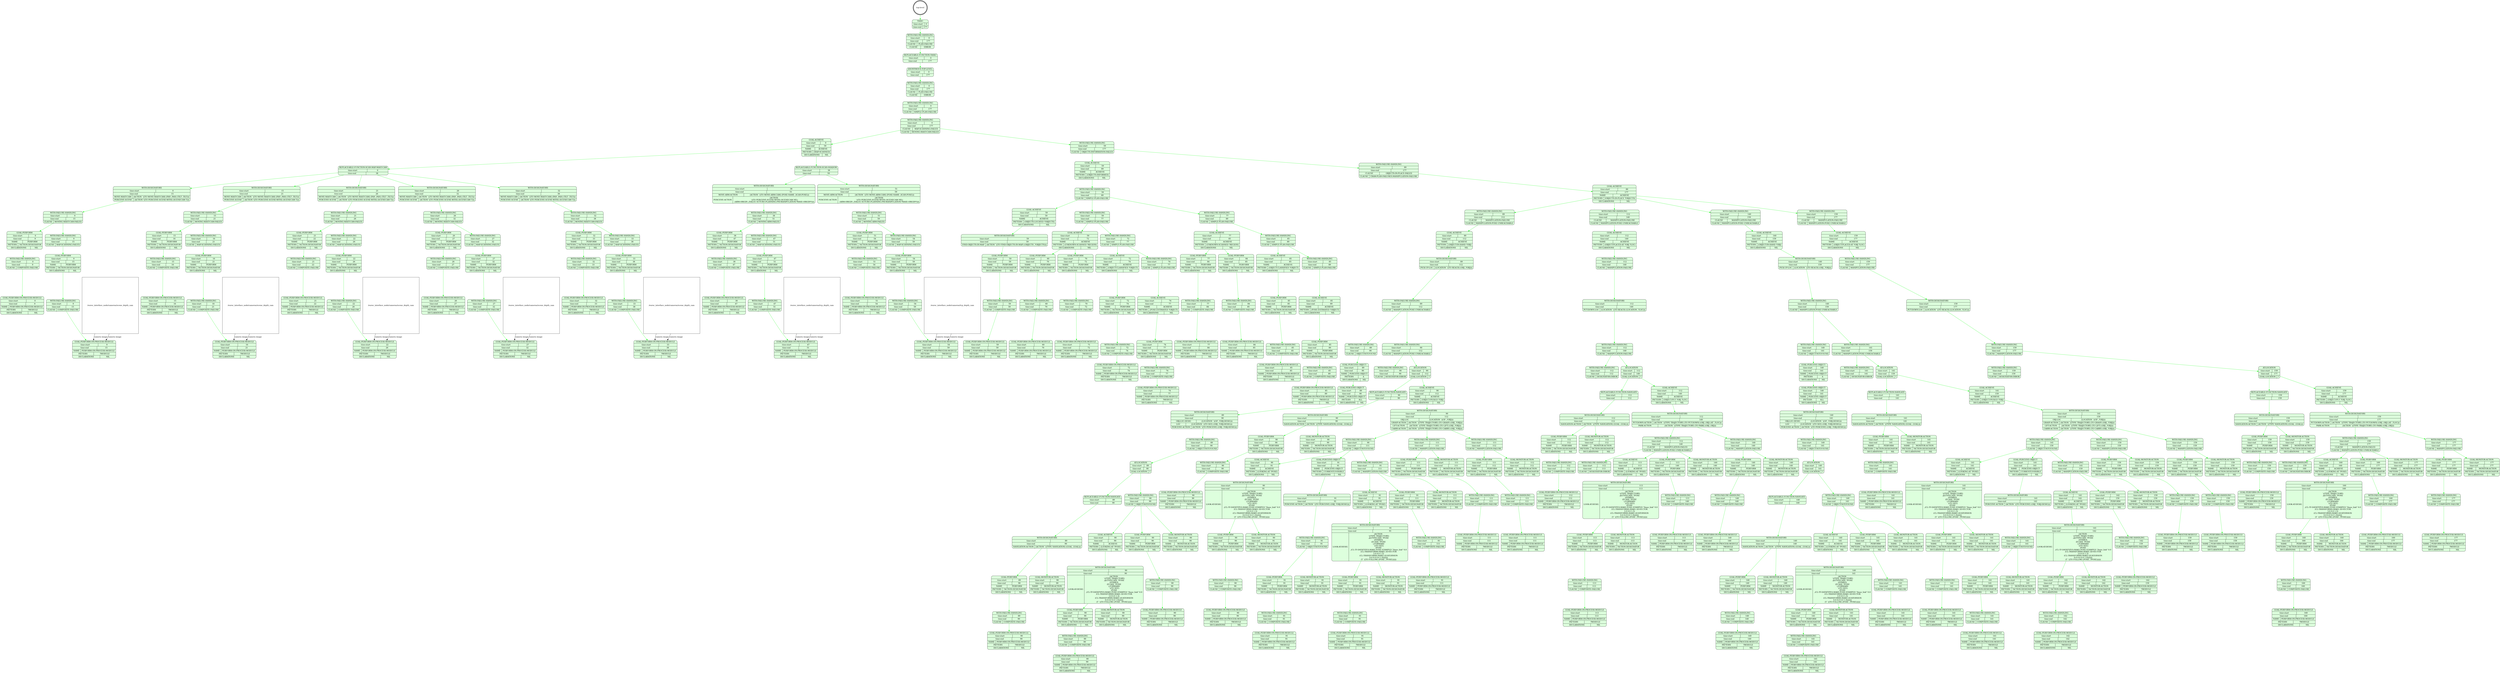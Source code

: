 digraph plangraph_525QHgfS8JVR2o1C {
  node_08ipTO8GQicUQOMy [shape=doublecircle, style=bold, label="top-level"];

  node_FTvAnEpHeurigtTR [shape=Mrecord, style=filled, fillcolor="#ddffdd", label="{TASK1|{time-start | 0}|{time-end | 177}}"];
  edge [color="green", label=""];
  node_08ipTO8GQicUQOMy -> node_FTvAnEpHeurigtTR;

  node_3CjjWWkQE9pz8SWP [shape=Mrecord, style=filled, fillcolor="#ddffdd", label="{WITH-FAILURE-HANDLING|{time-start | 0}|{time-end | 177}|{CLAUSE | PLAN-FAILURE}|{CLAUSE | ERROR}}"];
  edge [color="green", label=""];
  node_FTvAnEpHeurigtTR -> node_3CjjWWkQE9pz8SWP;

  node_IoWSdhNFeoDMcpfQ [shape=Mrecord, style=filled, fillcolor="#ddffdd", label="{REPLACEABLE-FUNCTION-TASK1|{time-start | 0}|{time-end | 177}}"];
  edge [color="green", label=""];
  node_3CjjWWkQE9pz8SWP -> node_IoWSdhNFeoDMcpfQ;

  node_sex2uuoIDXDzgzCV [shape=Mrecord, style=filled, fillcolor="#ddffdd", label="{ANONYMOUS-TOP-LEVEL|{time-start | 0}|{time-end | 177}}"];
  edge [color="green", label=""];
  node_IoWSdhNFeoDMcpfQ -> node_sex2uuoIDXDzgzCV;

  node_fxO39pELRxOt8Mts [shape=Mrecord, style=filled, fillcolor="#ddffdd", label="{WITH-FAILURE-HANDLING|{time-start | 0}|{time-end | 177}|{CLAUSE | PLAN-FAILURE}|{CLAUSE | ERROR}}"];
  edge [color="green", label=""];
  node_sex2uuoIDXDzgzCV -> node_fxO39pELRxOt8Mts;

  node_gCD74enVbuf3f8UD [shape=Mrecord, style=filled, fillcolor="#ddffdd", label="{WITH-FAILURE-HANDLING|{time-start | 0}|{time-end | 177}|{CLAUSE | SIMPLE-PLAN-FAILURE}}"];
  edge [color="green", label=""];
  node_fxO39pELRxOt8Mts -> node_gCD74enVbuf3f8UD;

  node_YS4DlnG9MhgtJ79h [shape=Mrecord, style=filled, fillcolor="#ddffdd", label="{WITH-FAILURE-HANDLING|{time-start | 0}|{time-end | 177}|{CLAUSE | MAP-SCANNING-FAILED}|{CLAUSE | MOVING-MAST-CAM-FAILED}}"];
  edge [color="green", label=""];
  node_gCD74enVbuf3f8UD -> node_YS4DlnG9MhgtJ79h;

  node_OZxkQXBxX9uJhPOM [shape=Mrecord, style=filled, fillcolor="#ddffdd", label="{GOAL-ACHIEVE|{time-start | 0}|{time-end | 59}|{NAME | ACHIEVE}|{PATTERN | (MAP-SCANNED)}|{DECLARATIONS | NIL}}"];
  edge [color="green", label=""];
  node_YS4DlnG9MhgtJ79h -> node_OZxkQXBxX9uJhPOM;

  node_XFfzHT9FaXp1fBEe [shape=Mrecord, style=filled, fillcolor="#ddffdd", label="{REPLACEABLE-FUNCTION-SCAN-MAP-MAST-CAM|{time-start | 0}|{time-end | 38}}"];
  edge [color="green", label=""];
  node_OZxkQXBxX9uJhPOM -> node_XFfzHT9FaXp1fBEe;

  node_xdv4wYtKOsdCn39t [shape=Mrecord, style=filled, fillcolor="#ddffdd", label="{WITH-DESIGNATORS|{time-start | 0}|{time-end | 15}|{MOVE-MAST-CAM | (ACTION `((TO MOVE-MAST-CAM) (PAN ,PAN) (TILT ,TILT)))}|{PERCEIVE-SCENE | (ACTION '((TO PERCEIVE-SCENE-WITH) (SCENECAM T)))}}"];
  edge [color="green", label=""];
  node_XFfzHT9FaXp1fBEe -> node_xdv4wYtKOsdCn39t;

  node_aHo2wtOfnH12Dqhk [shape=Mrecord, style=filled, fillcolor="#ddffdd", label="{WITH-FAILURE-HANDLING|{time-start | 0}|{time-end | 15}|{CLAUSE | MOVING-MAST-CAM-FAILED}}"];
  edge [color="green", label=""];
  node_xdv4wYtKOsdCn39t -> node_aHo2wtOfnH12Dqhk;

  node_1YqW8Z4KUS4NRyww [shape=Mrecord, style=filled, fillcolor="#ddffdd", label="{GOAL-PERFORM|{time-start | 0}|{time-end | 9}|{NAME | PERFORM}|{PATTERN | ?ACTION-DESIGNATOR}|{DECLARATIONS | NIL}}"];
  edge [color="green", label=""];
  node_aHo2wtOfnH12Dqhk -> node_1YqW8Z4KUS4NRyww;

  node_NKVuS7ntpAKZiQrz [shape=Mrecord, style=filled, fillcolor="#ddffdd", label="{WITH-FAILURE-HANDLING|{time-start | 0}|{time-end | 9}|{CLAUSE | COMPOSITE-FAILURE}}"];
  edge [color="green", label=""];
  node_1YqW8Z4KUS4NRyww -> node_NKVuS7ntpAKZiQrz;

  node_G9FyuFj02rC6WaLK [shape=Mrecord, style=filled, fillcolor="#ddffdd", label="{GOAL-PERFORM-ON-PROCESS-MODULE|{time-start | 0}|{time-end | 9}|{NAME | PERFORM-ON-PROCESS-MODULE}|{PATTERN | ?MODULE}|{DECLARATIONS | NIL}}"];
  edge [color="green", label=""];
  node_NKVuS7ntpAKZiQrz -> node_G9FyuFj02rC6WaLK;

  node_z9xJaKtiGgia5Q9n [shape=Mrecord, style=filled, fillcolor="#ddffdd", label="{WITH-FAILURE-HANDLING|{time-start | 9}|{time-end | 15}|{CLAUSE | MAP-SCANNING-FAILED}}"];
  edge [color="green", label=""];
  node_aHo2wtOfnH12Dqhk -> node_z9xJaKtiGgia5Q9n;

  node_fWAPTZvXRHNMWII0 [shape=Mrecord, style=filled, fillcolor="#ddffdd", label="{GOAL-PERFORM|{time-start | 9}|{time-end | 15}|{NAME | PERFORM}|{PATTERN | ?ACTION-DESIGNATOR}|{DECLARATIONS | NIL}}"];
  edge [color="green", label=""];
  node_z9xJaKtiGgia5Q9n -> node_fWAPTZvXRHNMWII0;

  node_rlkLhuVts9byduhR [shape=Mrecord, style=filled, fillcolor="#ddffdd", label="{WITH-FAILURE-HANDLING|{time-start | 9}|{time-end | 15}|{CLAUSE | COMPOSITE-FAILURE}}"];
  edge [color="green", label=""];
  node_fWAPTZvXRHNMWII0 -> node_rlkLhuVts9byduhR;

  node_rF56GotshDjtyFpX [shape=Mrecord, style=filled, fillcolor="#ddffdd", label="{GOAL-PERFORM-ON-PROCESS-MODULE|{time-start | 9}|{time-end | 15}|{NAME | PERFORM-ON-PROCESS-MODULE}|{PATTERN | ?MODULE}|{DECLARATIONS | NIL}}"];
  edge [color="green", label=""];
  node_rlkLhuVts9byduhR -> node_rF56GotshDjtyFpX;
  node_rF56GotshDjtyFpX_image_0 [shape=box, label="/euroc_interface_node/cameras/scene_rgb_cam", width="6cm", height="6cm", fixedsize=true, imagescale=true, image="_euroc_interface_node_cameras_scene_rgb_cam.jpg"];
  edge [color="black", label="camera image"];
  node_rF56GotshDjtyFpX_image_0 -> node_rF56GotshDjtyFpX;
  node_rF56GotshDjtyFpX_image_0 [shape=box, label="/euroc_interface_node/cameras/scene_depth_cam", width="6cm", height="6cm", fixedsize=true, imagescale=true, image="_euroc_interface_node_cameras_scene_depth_cam.jpg"];
  edge [color="black", label="camera image"];
  node_rF56GotshDjtyFpX_image_0 -> node_rF56GotshDjtyFpX;

  node_EeSNeSbJqNl6dp0d [shape=Mrecord, style=filled, fillcolor="#ddffdd", label="{WITH-DESIGNATORS|{time-start | 15}|{time-end | 21}|{MOVE-MAST-CAM | (ACTION `((TO MOVE-MAST-CAM) (PAN ,PAN) (TILT ,TILT)))}|{PERCEIVE-SCENE | (ACTION '((TO PERCEIVE-SCENE-WITH) (SCENECAM T)))}}"];
  edge [color="green", label=""];
  node_XFfzHT9FaXp1fBEe -> node_EeSNeSbJqNl6dp0d;

  node_Frr39fqNqbKVmKXd [shape=Mrecord, style=filled, fillcolor="#ddffdd", label="{WITH-FAILURE-HANDLING|{time-start | 15}|{time-end | 21}|{CLAUSE | MOVING-MAST-CAM-FAILED}}"];
  edge [color="green", label=""];
  node_EeSNeSbJqNl6dp0d -> node_Frr39fqNqbKVmKXd;

  node_bPvsfHJhgZW6S3qS [shape=Mrecord, style=filled, fillcolor="#ddffdd", label="{GOAL-PERFORM|{time-start | 15}|{time-end | 16}|{NAME | PERFORM}|{PATTERN | ?ACTION-DESIGNATOR}|{DECLARATIONS | NIL}}"];
  edge [color="green", label=""];
  node_Frr39fqNqbKVmKXd -> node_bPvsfHJhgZW6S3qS;

  node_gOLAAAu5eAh7KwDO [shape=Mrecord, style=filled, fillcolor="#ddffdd", label="{WITH-FAILURE-HANDLING|{time-start | 15}|{time-end | 16}|{CLAUSE | COMPOSITE-FAILURE}}"];
  edge [color="green", label=""];
  node_bPvsfHJhgZW6S3qS -> node_gOLAAAu5eAh7KwDO;

  node_v3D6XIUvfxGxfP5e [shape=Mrecord, style=filled, fillcolor="#ddffdd", label="{GOAL-PERFORM-ON-PROCESS-MODULE|{time-start | 15}|{time-end | 16}|{NAME | PERFORM-ON-PROCESS-MODULE}|{PATTERN | ?MODULE}|{DECLARATIONS | NIL}}"];
  edge [color="green", label=""];
  node_gOLAAAu5eAh7KwDO -> node_v3D6XIUvfxGxfP5e;

  node_tSMYEzT4Y8jXhk82 [shape=Mrecord, style=filled, fillcolor="#ddffdd", label="{WITH-FAILURE-HANDLING|{time-start | 16}|{time-end | 21}|{CLAUSE | MAP-SCANNING-FAILED}}"];
  edge [color="green", label=""];
  node_Frr39fqNqbKVmKXd -> node_tSMYEzT4Y8jXhk82;

  node_a3oAG7GMVVj6tIfa [shape=Mrecord, style=filled, fillcolor="#ddffdd", label="{GOAL-PERFORM|{time-start | 16}|{time-end | 21}|{NAME | PERFORM}|{PATTERN | ?ACTION-DESIGNATOR}|{DECLARATIONS | NIL}}"];
  edge [color="green", label=""];
  node_tSMYEzT4Y8jXhk82 -> node_a3oAG7GMVVj6tIfa;

  node_ZxDmj9UZGEf3wbjq [shape=Mrecord, style=filled, fillcolor="#ddffdd", label="{WITH-FAILURE-HANDLING|{time-start | 16}|{time-end | 21}|{CLAUSE | COMPOSITE-FAILURE}}"];
  edge [color="green", label=""];
  node_a3oAG7GMVVj6tIfa -> node_ZxDmj9UZGEf3wbjq;

  node_l6h8QuC7ODahZjC1 [shape=Mrecord, style=filled, fillcolor="#ddffdd", label="{GOAL-PERFORM-ON-PROCESS-MODULE|{time-start | 16}|{time-end | 21}|{NAME | PERFORM-ON-PROCESS-MODULE}|{PATTERN | ?MODULE}|{DECLARATIONS | NIL}}"];
  edge [color="green", label=""];
  node_ZxDmj9UZGEf3wbjq -> node_l6h8QuC7ODahZjC1;
  node_l6h8QuC7ODahZjC1_image_0 [shape=box, label="/euroc_interface_node/cameras/scene_rgb_cam", width="6cm", height="6cm", fixedsize=true, imagescale=true, image="0__euroc_interface_node_cameras_scene_rgb_cam.jpg"];
  edge [color="black", label="camera image"];
  node_l6h8QuC7ODahZjC1_image_0 -> node_l6h8QuC7ODahZjC1;
  node_l6h8QuC7ODahZjC1_image_0 [shape=box, label="/euroc_interface_node/cameras/scene_depth_cam", width="6cm", height="6cm", fixedsize=true, imagescale=true, image="0__euroc_interface_node_cameras_scene_depth_cam.jpg"];
  edge [color="black", label="camera image"];
  node_l6h8QuC7ODahZjC1_image_0 -> node_l6h8QuC7ODahZjC1;

  node_fqxV8gAzcyojODVe [shape=Mrecord, style=filled, fillcolor="#ddffdd", label="{WITH-DESIGNATORS|{time-start | 21}|{time-end | 26}|{MOVE-MAST-CAM | (ACTION `((TO MOVE-MAST-CAM) (PAN ,PAN) (TILT ,TILT)))}|{PERCEIVE-SCENE | (ACTION '((TO PERCEIVE-SCENE-WITH) (SCENECAM T)))}}"];
  edge [color="green", label=""];
  node_XFfzHT9FaXp1fBEe -> node_fqxV8gAzcyojODVe;

  node_r4wdrn01zdNYWfIm [shape=Mrecord, style=filled, fillcolor="#ddffdd", label="{WITH-FAILURE-HANDLING|{time-start | 21}|{time-end | 26}|{CLAUSE | MOVING-MAST-CAM-FAILED}}"];
  edge [color="green", label=""];
  node_fqxV8gAzcyojODVe -> node_r4wdrn01zdNYWfIm;

  node_qZQNBHlhyYeZMvSG [shape=Mrecord, style=filled, fillcolor="#ddffdd", label="{GOAL-PERFORM|{time-start | 21}|{time-end | 22}|{NAME | PERFORM}|{PATTERN | ?ACTION-DESIGNATOR}|{DECLARATIONS | NIL}}"];
  edge [color="green", label=""];
  node_r4wdrn01zdNYWfIm -> node_qZQNBHlhyYeZMvSG;

  node_le15WMkOlXXEHKp2 [shape=Mrecord, style=filled, fillcolor="#ddffdd", label="{WITH-FAILURE-HANDLING|{time-start | 21}|{time-end | 22}|{CLAUSE | COMPOSITE-FAILURE}}"];
  edge [color="green", label=""];
  node_qZQNBHlhyYeZMvSG -> node_le15WMkOlXXEHKp2;

  node_A9pQCxcKIF96VE4u [shape=Mrecord, style=filled, fillcolor="#ddffdd", label="{GOAL-PERFORM-ON-PROCESS-MODULE|{time-start | 21}|{time-end | 22}|{NAME | PERFORM-ON-PROCESS-MODULE}|{PATTERN | ?MODULE}|{DECLARATIONS | NIL}}"];
  edge [color="green", label=""];
  node_le15WMkOlXXEHKp2 -> node_A9pQCxcKIF96VE4u;

  node_wZO5v2Iz4H4g2VKm [shape=Mrecord, style=filled, fillcolor="#ddffdd", label="{WITH-FAILURE-HANDLING|{time-start | 22}|{time-end | 26}|{CLAUSE | MAP-SCANNING-FAILED}}"];
  edge [color="green", label=""];
  node_r4wdrn01zdNYWfIm -> node_wZO5v2Iz4H4g2VKm;

  node_qYYiKPxLDHP09bpX [shape=Mrecord, style=filled, fillcolor="#ddffdd", label="{GOAL-PERFORM|{time-start | 22}|{time-end | 26}|{NAME | PERFORM}|{PATTERN | ?ACTION-DESIGNATOR}|{DECLARATIONS | NIL}}"];
  edge [color="green", label=""];
  node_wZO5v2Iz4H4g2VKm -> node_qYYiKPxLDHP09bpX;

  node_dsIeef8DyW7pXCZE [shape=Mrecord, style=filled, fillcolor="#ddffdd", label="{WITH-FAILURE-HANDLING|{time-start | 22}|{time-end | 26}|{CLAUSE | COMPOSITE-FAILURE}}"];
  edge [color="green", label=""];
  node_qYYiKPxLDHP09bpX -> node_dsIeef8DyW7pXCZE;

  node_i2VwV92o4V0xgQzL [shape=Mrecord, style=filled, fillcolor="#ddffdd", label="{GOAL-PERFORM-ON-PROCESS-MODULE|{time-start | 22}|{time-end | 26}|{NAME | PERFORM-ON-PROCESS-MODULE}|{PATTERN | ?MODULE}|{DECLARATIONS | NIL}}"];
  edge [color="green", label=""];
  node_dsIeef8DyW7pXCZE -> node_i2VwV92o4V0xgQzL;
  node_i2VwV92o4V0xgQzL_image_0 [shape=box, label="/euroc_interface_node/cameras/scene_rgb_cam", width="6cm", height="6cm", fixedsize=true, imagescale=true, image="1__euroc_interface_node_cameras_scene_rgb_cam.jpg"];
  edge [color="black", label="camera image"];
  node_i2VwV92o4V0xgQzL_image_0 -> node_i2VwV92o4V0xgQzL;
  node_i2VwV92o4V0xgQzL_image_0 [shape=box, label="/euroc_interface_node/cameras/scene_depth_cam", width="6cm", height="6cm", fixedsize=true, imagescale=true, image="1__euroc_interface_node_cameras_scene_depth_cam.jpg"];
  edge [color="black", label="camera image"];
  node_i2VwV92o4V0xgQzL_image_0 -> node_i2VwV92o4V0xgQzL;

  node_CXiKuPeZD6Hxo6NC [shape=Mrecord, style=filled, fillcolor="#ddffdd", label="{WITH-DESIGNATORS|{time-start | 26}|{time-end | 32}|{MOVE-MAST-CAM | (ACTION `((TO MOVE-MAST-CAM) (PAN ,PAN) (TILT ,TILT)))}|{PERCEIVE-SCENE | (ACTION '((TO PERCEIVE-SCENE-WITH) (SCENECAM T)))}}"];
  edge [color="green", label=""];
  node_XFfzHT9FaXp1fBEe -> node_CXiKuPeZD6Hxo6NC;

  node_9LISAYannLvU7Ect [shape=Mrecord, style=filled, fillcolor="#ddffdd", label="{WITH-FAILURE-HANDLING|{time-start | 26}|{time-end | 32}|{CLAUSE | MOVING-MAST-CAM-FAILED}}"];
  edge [color="green", label=""];
  node_CXiKuPeZD6Hxo6NC -> node_9LISAYannLvU7Ect;

  node_lkzypV6grGB32gOx [shape=Mrecord, style=filled, fillcolor="#ddffdd", label="{GOAL-PERFORM|{time-start | 26}|{time-end | 27}|{NAME | PERFORM}|{PATTERN | ?ACTION-DESIGNATOR}|{DECLARATIONS | NIL}}"];
  edge [color="green", label=""];
  node_9LISAYannLvU7Ect -> node_lkzypV6grGB32gOx;

  node_0vlaamZvRK0GK4Xa [shape=Mrecord, style=filled, fillcolor="#ddffdd", label="{WITH-FAILURE-HANDLING|{time-start | 26}|{time-end | 27}|{CLAUSE | COMPOSITE-FAILURE}}"];
  edge [color="green", label=""];
  node_lkzypV6grGB32gOx -> node_0vlaamZvRK0GK4Xa;

  node_yagVROOL2ZNu0xu4 [shape=Mrecord, style=filled, fillcolor="#ddffdd", label="{GOAL-PERFORM-ON-PROCESS-MODULE|{time-start | 26}|{time-end | 27}|{NAME | PERFORM-ON-PROCESS-MODULE}|{PATTERN | ?MODULE}|{DECLARATIONS | NIL}}"];
  edge [color="green", label=""];
  node_0vlaamZvRK0GK4Xa -> node_yagVROOL2ZNu0xu4;

  node_YerNDDreKvIgnaQt [shape=Mrecord, style=filled, fillcolor="#ddffdd", label="{WITH-FAILURE-HANDLING|{time-start | 27}|{time-end | 32}|{CLAUSE | MAP-SCANNING-FAILED}}"];
  edge [color="green", label=""];
  node_9LISAYannLvU7Ect -> node_YerNDDreKvIgnaQt;

  node_DQEWibSo3LUkx6RM [shape=Mrecord, style=filled, fillcolor="#ddffdd", label="{GOAL-PERFORM|{time-start | 27}|{time-end | 32}|{NAME | PERFORM}|{PATTERN | ?ACTION-DESIGNATOR}|{DECLARATIONS | NIL}}"];
  edge [color="green", label=""];
  node_YerNDDreKvIgnaQt -> node_DQEWibSo3LUkx6RM;

  node_6HB1bdJMxuiaKFUW [shape=Mrecord, style=filled, fillcolor="#ddffdd", label="{WITH-FAILURE-HANDLING|{time-start | 27}|{time-end | 32}|{CLAUSE | COMPOSITE-FAILURE}}"];
  edge [color="green", label=""];
  node_DQEWibSo3LUkx6RM -> node_6HB1bdJMxuiaKFUW;

  node_yI2cbb3ep2yquRtz [shape=Mrecord, style=filled, fillcolor="#ddffdd", label="{GOAL-PERFORM-ON-PROCESS-MODULE|{time-start | 27}|{time-end | 32}|{NAME | PERFORM-ON-PROCESS-MODULE}|{PATTERN | ?MODULE}|{DECLARATIONS | NIL}}"];
  edge [color="green", label=""];
  node_6HB1bdJMxuiaKFUW -> node_yI2cbb3ep2yquRtz;
  node_yI2cbb3ep2yquRtz_image_0 [shape=box, label="/euroc_interface_node/cameras/scene_rgb_cam", width="6cm", height="6cm", fixedsize=true, imagescale=true, image="2__euroc_interface_node_cameras_scene_rgb_cam.jpg"];
  edge [color="black", label="camera image"];
  node_yI2cbb3ep2yquRtz_image_0 -> node_yI2cbb3ep2yquRtz;
  node_yI2cbb3ep2yquRtz_image_0 [shape=box, label="/euroc_interface_node/cameras/scene_depth_cam", width="6cm", height="6cm", fixedsize=true, imagescale=true, image="2__euroc_interface_node_cameras_scene_depth_cam.jpg"];
  edge [color="black", label="camera image"];
  node_yI2cbb3ep2yquRtz_image_0 -> node_yI2cbb3ep2yquRtz;

  node_jNFsguw6Ix6ztl4Y [shape=Mrecord, style=filled, fillcolor="#ddffdd", label="{WITH-DESIGNATORS|{time-start | 32}|{time-end | 38}|{MOVE-MAST-CAM | (ACTION `((TO MOVE-MAST-CAM) (PAN ,PAN) (TILT ,TILT)))}|{PERCEIVE-SCENE | (ACTION '((TO PERCEIVE-SCENE-WITH) (SCENECAM T)))}}"];
  edge [color="green", label=""];
  node_XFfzHT9FaXp1fBEe -> node_jNFsguw6Ix6ztl4Y;

  node_FzBRXURIjOh4PZzQ [shape=Mrecord, style=filled, fillcolor="#ddffdd", label="{WITH-FAILURE-HANDLING|{time-start | 32}|{time-end | 38}|{CLAUSE | MOVING-MAST-CAM-FAILED}}"];
  edge [color="green", label=""];
  node_jNFsguw6Ix6ztl4Y -> node_FzBRXURIjOh4PZzQ;

  node_JblKQjAxckwN4cno [shape=Mrecord, style=filled, fillcolor="#ddffdd", label="{GOAL-PERFORM|{time-start | 32}|{time-end | 33}|{NAME | PERFORM}|{PATTERN | ?ACTION-DESIGNATOR}|{DECLARATIONS | NIL}}"];
  edge [color="green", label=""];
  node_FzBRXURIjOh4PZzQ -> node_JblKQjAxckwN4cno;

  node_sAbMPsHDcMKQbHaa [shape=Mrecord, style=filled, fillcolor="#ddffdd", label="{WITH-FAILURE-HANDLING|{time-start | 32}|{time-end | 33}|{CLAUSE | COMPOSITE-FAILURE}}"];
  edge [color="green", label=""];
  node_JblKQjAxckwN4cno -> node_sAbMPsHDcMKQbHaa;

  node_6qVEVpSdiXCcEXEO [shape=Mrecord, style=filled, fillcolor="#ddffdd", label="{GOAL-PERFORM-ON-PROCESS-MODULE|{time-start | 32}|{time-end | 33}|{NAME | PERFORM-ON-PROCESS-MODULE}|{PATTERN | ?MODULE}|{DECLARATIONS | NIL}}"];
  edge [color="green", label=""];
  node_sAbMPsHDcMKQbHaa -> node_6qVEVpSdiXCcEXEO;

  node_WMIYVCE7acBLB0uC [shape=Mrecord, style=filled, fillcolor="#ddffdd", label="{WITH-FAILURE-HANDLING|{time-start | 33}|{time-end | 38}|{CLAUSE | MAP-SCANNING-FAILED}}"];
  edge [color="green", label=""];
  node_FzBRXURIjOh4PZzQ -> node_WMIYVCE7acBLB0uC;

  node_2bW1F2TcwrtkpaOK [shape=Mrecord, style=filled, fillcolor="#ddffdd", label="{GOAL-PERFORM|{time-start | 33}|{time-end | 38}|{NAME | PERFORM}|{PATTERN | ?ACTION-DESIGNATOR}|{DECLARATIONS | NIL}}"];
  edge [color="green", label=""];
  node_WMIYVCE7acBLB0uC -> node_2bW1F2TcwrtkpaOK;

  node_pbPXYvl0d9DpfdRF [shape=Mrecord, style=filled, fillcolor="#ddffdd", label="{WITH-FAILURE-HANDLING|{time-start | 33}|{time-end | 38}|{CLAUSE | COMPOSITE-FAILURE}}"];
  edge [color="green", label=""];
  node_2bW1F2TcwrtkpaOK -> node_pbPXYvl0d9DpfdRF;

  node_JJzltdE2soDRJ07R [shape=Mrecord, style=filled, fillcolor="#ddffdd", label="{GOAL-PERFORM-ON-PROCESS-MODULE|{time-start | 33}|{time-end | 38}|{NAME | PERFORM-ON-PROCESS-MODULE}|{PATTERN | ?MODULE}|{DECLARATIONS | NIL}}"];
  edge [color="green", label=""];
  node_pbPXYvl0d9DpfdRF -> node_JJzltdE2soDRJ07R;
  node_JJzltdE2soDRJ07R_image_0 [shape=box, label="/euroc_interface_node/cameras/scene_rgb_cam", width="6cm", height="6cm", fixedsize=true, imagescale=true, image="3__euroc_interface_node_cameras_scene_rgb_cam.jpg"];
  edge [color="black", label="camera image"];
  node_JJzltdE2soDRJ07R_image_0 -> node_JJzltdE2soDRJ07R;
  node_JJzltdE2soDRJ07R_image_0 [shape=box, label="/euroc_interface_node/cameras/scene_depth_cam", width="6cm", height="6cm", fixedsize=true, imagescale=true, image="3__euroc_interface_node_cameras_scene_depth_cam.jpg"];
  edge [color="black", label="camera image"];
  node_JJzltdE2soDRJ07R_image_0 -> node_JJzltdE2soDRJ07R;

  node_y4QGaIawLHQBjmjC [shape=Mrecord, style=filled, fillcolor="#ddffdd", label="{REPLACEABLE-FUNCTION-SCAN-SHADOW|{time-start | 38}|{time-end | 59}}"];
  edge [color="green", label=""];
  node_OZxkQXBxX9uJhPOM -> node_y4QGaIawLHQBjmjC;

  node_uDyAMKMfn2GeG4Iq [shape=Mrecord, style=filled, fillcolor="#ddffdd", label="{WITH-DESIGNATORS|{time-start | 38}|{time-end | 51}|{MOVE-ARM-ACTION | (ACTION `((TO MOVE-ARM-CAM) (POSE-NAME ,SCAN-POSE)))}|{PERCEIVE-ACTION | (ACTION\n `((TO PERCEIVE-SCENE-WITH) (SCENECAM NIL)\n   (ARM-ORIGIN ,(VALUE SUTURO-PLANNING-PM-MANIPULATION:*BASE-ORIGIN*))))}}"];
  edge [color="green", label=""];
  node_y4QGaIawLHQBjmjC -> node_uDyAMKMfn2GeG4Iq;

  node_r83SnpOSSlkqygku [shape=Mrecord, style=filled, fillcolor="#ddffdd", label="{WITH-FAILURE-HANDLING|{time-start | 38}|{time-end | 51}|{CLAUSE | MOVING-ARM-FAILED}}"];
  edge [color="green", label=""];
  node_uDyAMKMfn2GeG4Iq -> node_r83SnpOSSlkqygku;

  node_0nrDI8u9mHILsPSC [shape=Mrecord, style=filled, fillcolor="#ddffdd", label="{GOAL-PERFORM|{time-start | 38}|{time-end | 47}|{NAME | PERFORM}|{PATTERN | ?ACTION-DESIGNATOR}|{DECLARATIONS | NIL}}"];
  edge [color="green", label=""];
  node_r83SnpOSSlkqygku -> node_0nrDI8u9mHILsPSC;

  node_YM9AQJF5qegk1ewP [shape=Mrecord, style=filled, fillcolor="#ddffdd", label="{WITH-FAILURE-HANDLING|{time-start | 38}|{time-end | 47}|{CLAUSE | COMPOSITE-FAILURE}}"];
  edge [color="green", label=""];
  node_0nrDI8u9mHILsPSC -> node_YM9AQJF5qegk1ewP;

  node_IbhaetEA1lt1MnPL [shape=Mrecord, style=filled, fillcolor="#ddffdd", label="{GOAL-PERFORM-ON-PROCESS-MODULE|{time-start | 38}|{time-end | 47}|{NAME | PERFORM-ON-PROCESS-MODULE}|{PATTERN | ?MODULE}|{DECLARATIONS | NIL}}"];
  edge [color="green", label=""];
  node_YM9AQJF5qegk1ewP -> node_IbhaetEA1lt1MnPL;

  node_qDOHVXUGjPm12SBa [shape=Mrecord, style=filled, fillcolor="#ddffdd", label="{WITH-FAILURE-HANDLING|{time-start | 47}|{time-end | 51}|{CLAUSE | MAP-SCANNING-FAILED}}"];
  edge [color="green", label=""];
  node_r83SnpOSSlkqygku -> node_qDOHVXUGjPm12SBa;

  node_CC7ERxONMMQJN7bq [shape=Mrecord, style=filled, fillcolor="#ddffdd", label="{GOAL-PERFORM|{time-start | 47}|{time-end | 51}|{NAME | PERFORM}|{PATTERN | ?ACTION-DESIGNATOR}|{DECLARATIONS | NIL}}"];
  edge [color="green", label=""];
  node_qDOHVXUGjPm12SBa -> node_CC7ERxONMMQJN7bq;

  node_0GE476IWw06jRipZ [shape=Mrecord, style=filled, fillcolor="#ddffdd", label="{WITH-FAILURE-HANDLING|{time-start | 47}|{time-end | 51}|{CLAUSE | COMPOSITE-FAILURE}}"];
  edge [color="green", label=""];
  node_CC7ERxONMMQJN7bq -> node_0GE476IWw06jRipZ;

  node_EmMtCC81Entfik2T [shape=Mrecord, style=filled, fillcolor="#ddffdd", label="{GOAL-PERFORM-ON-PROCESS-MODULE|{time-start | 47}|{time-end | 51}|{NAME | PERFORM-ON-PROCESS-MODULE}|{PATTERN | ?MODULE}|{DECLARATIONS | NIL}}"];
  edge [color="green", label=""];
  node_0GE476IWw06jRipZ -> node_EmMtCC81Entfik2T;
  node_EmMtCC81Entfik2T_image_0 [shape=box, label="/euroc_interface_node/cameras/tcp_rgb_cam", width="6cm", height="6cm", fixedsize=true, imagescale=true, image="_euroc_interface_node_cameras_tcp_rgb_cam.jpg"];
  edge [color="black", label="camera image"];
  node_EmMtCC81Entfik2T_image_0 -> node_EmMtCC81Entfik2T;
  node_EmMtCC81Entfik2T_image_0 [shape=box, label="/euroc_interface_node/cameras/tcp_depth_cam", width="6cm", height="6cm", fixedsize=true, imagescale=true, image="_euroc_interface_node_cameras_tcp_depth_cam.jpg"];
  edge [color="black", label="camera image"];
  node_EmMtCC81Entfik2T_image_0 -> node_EmMtCC81Entfik2T;

  node_ToeqMS89Pfni32Nw [shape=Mrecord, style=filled, fillcolor="#ddffdd", label="{WITH-DESIGNATORS|{time-start | 51}|{time-end | 59}|{MOVE-ARM-ACTION | (ACTION `((TO MOVE-ARM-CAM) (POSE-NAME ,SCAN-POSE)))}|{PERCEIVE-ACTION | (ACTION\n `((TO PERCEIVE-SCENE-WITH) (SCENECAM NIL)\n   (ARM-ORIGIN ,(VALUE SUTURO-PLANNING-PM-MANIPULATION:*BASE-ORIGIN*))))}}"];
  edge [color="green", label=""];
  node_y4QGaIawLHQBjmjC -> node_ToeqMS89Pfni32Nw;

  node_fNgIVzSCrbPmrNhQ [shape=Mrecord, style=filled, fillcolor="#ddffdd", label="{WITH-FAILURE-HANDLING|{time-start | 51}|{time-end | 59}|{CLAUSE | MOVING-ARM-FAILED}}"];
  edge [color="green", label=""];
  node_ToeqMS89Pfni32Nw -> node_fNgIVzSCrbPmrNhQ;

  node_SmBltPPQub7WZGeZ [shape=Mrecord, style=filled, fillcolor="#ddffdd", label="{GOAL-PERFORM|{time-start | 51}|{time-end | 54}|{NAME | PERFORM}|{PATTERN | ?ACTION-DESIGNATOR}|{DECLARATIONS | NIL}}"];
  edge [color="green", label=""];
  node_fNgIVzSCrbPmrNhQ -> node_SmBltPPQub7WZGeZ;

  node_r828Xn1zGJV7ScDT [shape=Mrecord, style=filled, fillcolor="#ddffdd", label="{WITH-FAILURE-HANDLING|{time-start | 51}|{time-end | 54}|{CLAUSE | COMPOSITE-FAILURE}}"];
  edge [color="green", label=""];
  node_SmBltPPQub7WZGeZ -> node_r828Xn1zGJV7ScDT;

  node_C6blkpdRUNL4x5Ht [shape=Mrecord, style=filled, fillcolor="#ddffdd", label="{GOAL-PERFORM-ON-PROCESS-MODULE|{time-start | 51}|{time-end | 54}|{NAME | PERFORM-ON-PROCESS-MODULE}|{PATTERN | ?MODULE}|{DECLARATIONS | NIL}}"];
  edge [color="green", label=""];
  node_r828Xn1zGJV7ScDT -> node_C6blkpdRUNL4x5Ht;

  node_aKSbBfjNb6NVUZNW [shape=Mrecord, style=filled, fillcolor="#ddffdd", label="{WITH-FAILURE-HANDLING|{time-start | 54}|{time-end | 59}|{CLAUSE | MAP-SCANNING-FAILED}}"];
  edge [color="green", label=""];
  node_fNgIVzSCrbPmrNhQ -> node_aKSbBfjNb6NVUZNW;

  node_o5MNkGMCRvrqxPgH [shape=Mrecord, style=filled, fillcolor="#ddffdd", label="{GOAL-PERFORM|{time-start | 54}|{time-end | 59}|{NAME | PERFORM}|{PATTERN | ?ACTION-DESIGNATOR}|{DECLARATIONS | NIL}}"];
  edge [color="green", label=""];
  node_aKSbBfjNb6NVUZNW -> node_o5MNkGMCRvrqxPgH;

  node_gM3BnYc8KiZ7BaNs [shape=Mrecord, style=filled, fillcolor="#ddffdd", label="{WITH-FAILURE-HANDLING|{time-start | 54}|{time-end | 59}|{CLAUSE | COMPOSITE-FAILURE}}"];
  edge [color="green", label=""];
  node_o5MNkGMCRvrqxPgH -> node_gM3BnYc8KiZ7BaNs;

  node_kFo5VkXT2OaGHXzu [shape=Mrecord, style=filled, fillcolor="#ddffdd", label="{GOAL-PERFORM-ON-PROCESS-MODULE|{time-start | 54}|{time-end | 59}|{NAME | PERFORM-ON-PROCESS-MODULE}|{PATTERN | ?MODULE}|{DECLARATIONS | NIL}}"];
  edge [color="green", label=""];
  node_gM3BnYc8KiZ7BaNs -> node_kFo5VkXT2OaGHXzu;
  node_kFo5VkXT2OaGHXzu_image_0 [shape=box, label="/euroc_interface_node/cameras/tcp_rgb_cam", width="6cm", height="6cm", fixedsize=true, imagescale=true, image="0__euroc_interface_node_cameras_tcp_rgb_cam.jpg"];
  edge [color="black", label="camera image"];
  node_kFo5VkXT2OaGHXzu_image_0 -> node_kFo5VkXT2OaGHXzu;
  node_kFo5VkXT2OaGHXzu_image_0 [shape=box, label="/euroc_interface_node/cameras/tcp_depth_cam", width="6cm", height="6cm", fixedsize=true, imagescale=true, image="0__euroc_interface_node_cameras_tcp_depth_cam.jpg"];
  edge [color="black", label="camera image"];
  node_kFo5VkXT2OaGHXzu_image_0 -> node_kFo5VkXT2OaGHXzu;

  node_XUkiZdb8IX7BVMRr [shape=Mrecord, style=filled, fillcolor="#ddffdd", label="{WITH-FAILURE-HANDLING|{time-start | 59}|{time-end | 177}|{CLAUSE | OBJECTS-INFORMATION-FAILED}}"];
  edge [color="green", label=""];
  node_YS4DlnG9MhgtJ79h -> node_XUkiZdb8IX7BVMRr;

  node_5jgsuVg2ibZqwrAH [shape=Mrecord, style=filled, fillcolor="#ddffdd", label="{GOAL-ACHIEVE|{time-start | 59}|{time-end | 89}|{NAME | ACHIEVE}|{PATTERN | (OBJECTS-INFORMED)}|{DECLARATIONS | NIL}}"];
  edge [color="green", label=""];
  node_XUkiZdb8IX7BVMRr -> node_5jgsuVg2ibZqwrAH;

  node_GXODKIz08ZHDTIU5 [shape=Mrecord, style=filled, fillcolor="#ddffdd", label="{WITH-FAILURE-HANDLING|{time-start | 59}|{time-end | 89}|{CLAUSE | SIMPLE-PLAN-FAILURE}}"];
  edge [color="green", label=""];
  node_5jgsuVg2ibZqwrAH -> node_GXODKIz08ZHDTIU5;

  node_qAS2nm0Vpr3rmcEK [shape=Mrecord, style=filled, fillcolor="#ddffdd", label="{GOAL-ACHIEVE|{time-start | 59}|{time-end | 59}|{NAME | ACHIEVE}|{PATTERN | (OBJECTS-LOCATED ?OBJECTS)}|{DECLARATIONS | NIL}}"];
  edge [color="green", label=""];
  node_GXODKIz08ZHDTIU5 -> node_qAS2nm0Vpr3rmcEK;

  node_hjJj1HKAF35WzD6p [shape=Mrecord, style=filled, fillcolor="#ddffdd", label="{WITH-DESIGNATORS|{time-start | 59}|{time-end | 59}|{FIND-OBJECTS-IN-MAP | (ACTION `((TO FIND-OBJECTS-IN-MAP) (OBJECTS ,?OBJECTS)))}}"];
  edge [color="green", label=""];
  node_qAS2nm0Vpr3rmcEK -> node_hjJj1HKAF35WzD6p;

  node_EbtY9LUSOmoct9nc [shape=Mrecord, style=filled, fillcolor="#ddffdd", label="{GOAL-PERFORM|{time-start | 59}|{time-end | 59}|{NAME | PERFORM}|{PATTERN | ?ACTION-DESIGNATOR}|{DECLARATIONS | NIL}}"];
  edge [color="green", label=""];
  node_hjJj1HKAF35WzD6p -> node_EbtY9LUSOmoct9nc;

  node_TTZZGDgRyQjUeGAT [shape=Mrecord, style=filled, fillcolor="#ddffdd", label="{WITH-FAILURE-HANDLING|{time-start | 59}|{time-end | 59}|{CLAUSE | COMPOSITE-FAILURE}}"];
  edge [color="green", label=""];
  node_EbtY9LUSOmoct9nc -> node_TTZZGDgRyQjUeGAT;

  node_PO9NdDKlVn1hJ5LY [shape=Mrecord, style=filled, fillcolor="#ddffdd", label="{GOAL-PERFORM-ON-PROCESS-MODULE|{time-start | 59}|{time-end | 59}|{NAME | PERFORM-ON-PROCESS-MODULE}|{PATTERN | ?MODULE}|{DECLARATIONS | NIL}}"];
  edge [color="green", label=""];
  node_TTZZGDgRyQjUeGAT -> node_PO9NdDKlVn1hJ5LY;

  node_Ylz1wu059BuPvaR2 [shape=Mrecord, style=filled, fillcolor="#ddffdd", label="{WITH-FAILURE-HANDLING|{time-start | 59}|{time-end | 77}|{CLAUSE | SIMPLE-PLAN-FAILURE}}"];
  edge [color="green", label=""];
  node_GXODKIz08ZHDTIU5 -> node_Ylz1wu059BuPvaR2;

  node_gZp7LS4oLoAC89We [shape=Mrecord, style=filled, fillcolor="#ddffdd", label="{GOAL-ACHIEVE|{time-start | 59}|{time-end | 72}|{NAME | ACHIEVE}|{PATTERN | (UNKNOWN-SCANNED ?REGION)}|{DECLARATIONS | NIL}}"];
  edge [color="green", label=""];
  node_Ylz1wu059BuPvaR2 -> node_gZp7LS4oLoAC89We;

  node_OgwPkmV0gIXCUMSJ [shape=Mrecord, style=filled, fillcolor="#ddffdd", label="{GOAL-PERFORM|{time-start | 60}|{time-end | 70}|{NAME | PERFORM}|{PATTERN | ?ACTION-DESIGNATOR}|{DECLARATIONS | NIL}}"];
  edge [color="green", label=""];
  node_gZp7LS4oLoAC89We -> node_OgwPkmV0gIXCUMSJ;

  node_1WQR0pLcO2mCgIyV [shape=Mrecord, style=filled, fillcolor="#ddffdd", label="{WITH-FAILURE-HANDLING|{time-start | 60}|{time-end | 70}|{CLAUSE | COMPOSITE-FAILURE}}"];
  edge [color="green", label=""];
  node_OgwPkmV0gIXCUMSJ -> node_1WQR0pLcO2mCgIyV;

  node_jHwTBGc1jllrFc14 [shape=Mrecord, style=filled, fillcolor="#ddffdd", label="{GOAL-PERFORM-ON-PROCESS-MODULE|{time-start | 60}|{time-end | 70}|{NAME | PERFORM-ON-PROCESS-MODULE}|{PATTERN | ?MODULE}|{DECLARATIONS | NIL}}"];
  edge [color="green", label=""];
  node_1WQR0pLcO2mCgIyV -> node_jHwTBGc1jllrFc14;

  node_OXb89r3JJvyliQug [shape=Mrecord, style=filled, fillcolor="#ddffdd", label="{GOAL-PERFORM|{time-start | 70}|{time-end | 72}|{NAME | PERFORM}|{PATTERN | ?ACTION-DESIGNATOR}|{DECLARATIONS | NIL}}"];
  edge [color="green", label=""];
  node_gZp7LS4oLoAC89We -> node_OXb89r3JJvyliQug;

  node_njQgR2HldJg1jVJx [shape=Mrecord, style=filled, fillcolor="#ddffdd", label="{WITH-FAILURE-HANDLING|{time-start | 70}|{time-end | 72}|{CLAUSE | COMPOSITE-FAILURE}}"];
  edge [color="green", label=""];
  node_OXb89r3JJvyliQug -> node_njQgR2HldJg1jVJx;

  node_B4zb1wF3NVEsot1X [shape=Mrecord, style=filled, fillcolor="#ddffdd", label="{GOAL-PERFORM-ON-PROCESS-MODULE|{time-start | 71}|{time-end | 72}|{NAME | PERFORM-ON-PROCESS-MODULE}|{PATTERN | ?MODULE}|{DECLARATIONS | NIL}}"];
  edge [color="green", label=""];
  node_njQgR2HldJg1jVJx -> node_B4zb1wF3NVEsot1X;

  node_7WSLXXV88K9aketM [shape=Mrecord, style=filled, fillcolor="#ddffdd", label="{WITH-FAILURE-HANDLING|{time-start | 72}|{time-end | 77}|{CLAUSE | SIMPLE-PLAN-FAILURE}}"];
  edge [color="green", label=""];
  node_Ylz1wu059BuPvaR2 -> node_7WSLXXV88K9aketM;

  node_W5uQIPSk8Gg3AHjR [shape=Mrecord, style=filled, fillcolor="#ddffdd", label="{GOAL-ACHIEVE|{time-start | 72}|{time-end | 74}|{NAME | ACHIEVE}|{PATTERN | (OBJECT-CLASSIFIED ?OBJECT)}|{DECLARATIONS | NIL}}"];
  edge [color="green", label=""];
  node_7WSLXXV88K9aketM -> node_W5uQIPSk8Gg3AHjR;

  node_zh7o42wOtb8FRGIF [shape=Mrecord, style=filled, fillcolor="#ddffdd", label="{GOAL-PERFORM|{time-start | 72}|{time-end | 74}|{NAME | PERFORM}|{PATTERN | ?ACTION-DESIGNATOR}|{DECLARATIONS | NIL}}"];
  edge [color="green", label=""];
  node_W5uQIPSk8Gg3AHjR -> node_zh7o42wOtb8FRGIF;

  node_8JGY2idKrzff3CNq [shape=Mrecord, style=filled, fillcolor="#ddffdd", label="{WITH-FAILURE-HANDLING|{time-start | 72}|{time-end | 74}|{CLAUSE | COMPOSITE-FAILURE}}"];
  edge [color="green", label=""];
  node_zh7o42wOtb8FRGIF -> node_8JGY2idKrzff3CNq;

  node_dsjhkXtQhg6KZXo3 [shape=Mrecord, style=filled, fillcolor="#ddffdd", label="{GOAL-PERFORM-ON-PROCESS-MODULE|{time-start | 72}|{time-end | 74}|{NAME | PERFORM-ON-PROCESS-MODULE}|{PATTERN | ?MODULE}|{DECLARATIONS | NIL}}"];
  edge [color="green", label=""];
  node_8JGY2idKrzff3CNq -> node_dsjhkXtQhg6KZXo3;

  node_6gCuWl0QfZhMKPSt [shape=Mrecord, style=filled, fillcolor="#ddffdd", label="{WITH-FAILURE-HANDLING|{time-start | 74}|{time-end | 77}|{CLAUSE | SIMPLE-PLAN-FAILURE}}"];
  edge [color="green", label=""];
  node_7WSLXXV88K9aketM -> node_6gCuWl0QfZhMKPSt;

  node_Cj86mYdF83LEuiGn [shape=Mrecord, style=filled, fillcolor="#ddffdd", label="{GOAL-ACHIEVE|{time-start | 74}|{time-end | 77}|{NAME | ACHIEVE}|{PATTERN | (POSE-ESTIMATED ?OBJECT)}|{DECLARATIONS | NIL}}"];
  edge [color="green", label=""];
  node_6gCuWl0QfZhMKPSt -> node_Cj86mYdF83LEuiGn;

  node_rM35inFOFXcmG1yx [shape=Mrecord, style=filled, fillcolor="#ddffdd", label="{GOAL-PERFORM|{time-start | 74}|{time-end | 77}|{NAME | PERFORM}|{PATTERN | ?ACTION-DESIGNATOR}|{DECLARATIONS | NIL}}"];
  edge [color="green", label=""];
  node_Cj86mYdF83LEuiGn -> node_rM35inFOFXcmG1yx;

  node_sxtyUhrDfCIGb26I [shape=Mrecord, style=filled, fillcolor="#ddffdd", label="{WITH-FAILURE-HANDLING|{time-start | 74}|{time-end | 77}|{CLAUSE | COMPOSITE-FAILURE}}"];
  edge [color="green", label=""];
  node_rM35inFOFXcmG1yx -> node_sxtyUhrDfCIGb26I;

  node_171LWbmmuVvyn0J6 [shape=Mrecord, style=filled, fillcolor="#ddffdd", label="{GOAL-PERFORM-ON-PROCESS-MODULE|{time-start | 74}|{time-end | 77}|{NAME | PERFORM-ON-PROCESS-MODULE}|{PATTERN | ?MODULE}|{DECLARATIONS | NIL}}"];
  edge [color="green", label=""];
  node_sxtyUhrDfCIGb26I -> node_171LWbmmuVvyn0J6;

  node_730aMUIoU5P1HfQg [shape=Mrecord, style=filled, fillcolor="#ddffdd", label="{WITH-FAILURE-HANDLING|{time-start | 77}|{time-end | 89}|{CLAUSE | SIMPLE-PLAN-FAILURE}}"];
  edge [color="green", label=""];
  node_GXODKIz08ZHDTIU5 -> node_730aMUIoU5P1HfQg;

  node_jdjFNfFMQf3S1LQ3 [shape=Mrecord, style=filled, fillcolor="#ddffdd", label="{GOAL-ACHIEVE|{time-start | 77}|{time-end | 85}|{NAME | ACHIEVE}|{PATTERN | (UNKNOWN-SCANNED ?REGION)}|{DECLARATIONS | NIL}}"];
  edge [color="green", label=""];
  node_730aMUIoU5P1HfQg -> node_jdjFNfFMQf3S1LQ3;

  node_liIeaOxMvkbfdAJV [shape=Mrecord, style=filled, fillcolor="#ddffdd", label="{GOAL-PERFORM|{time-start | 77}|{time-end | 84}|{NAME | PERFORM}|{PATTERN | ?ACTION-DESIGNATOR}|{DECLARATIONS | NIL}}"];
  edge [color="green", label=""];
  node_jdjFNfFMQf3S1LQ3 -> node_liIeaOxMvkbfdAJV;

  node_bnBATAaJWAbH30UF [shape=Mrecord, style=filled, fillcolor="#ddffdd", label="{WITH-FAILURE-HANDLING|{time-start | 77}|{time-end | 84}|{CLAUSE | COMPOSITE-FAILURE}}"];
  edge [color="green", label=""];
  node_liIeaOxMvkbfdAJV -> node_bnBATAaJWAbH30UF;

  node_sD13bEBV4UP6Nqwq [shape=Mrecord, style=filled, fillcolor="#ddffdd", label="{GOAL-PERFORM-ON-PROCESS-MODULE|{time-start | 77}|{time-end | 84}|{NAME | PERFORM-ON-PROCESS-MODULE}|{PATTERN | ?MODULE}|{DECLARATIONS | NIL}}"];
  edge [color="green", label=""];
  node_bnBATAaJWAbH30UF -> node_sD13bEBV4UP6Nqwq;

  node_zquxMQ1vTKt3McOI [shape=Mrecord, style=filled, fillcolor="#ddffdd", label="{GOAL-PERFORM|{time-start | 84}|{time-end | 85}|{NAME | PERFORM}|{PATTERN | ?ACTION-DESIGNATOR}|{DECLARATIONS | NIL}}"];
  edge [color="green", label=""];
  node_jdjFNfFMQf3S1LQ3 -> node_zquxMQ1vTKt3McOI;

  node_hmJ9YC8NIV9Jrn1x [shape=Mrecord, style=filled, fillcolor="#ddffdd", label="{WITH-FAILURE-HANDLING|{time-start | 84}|{time-end | 85}|{CLAUSE | COMPOSITE-FAILURE}}"];
  edge [color="green", label=""];
  node_zquxMQ1vTKt3McOI -> node_hmJ9YC8NIV9Jrn1x;

  node_TJ59UL2mjMx108sn [shape=Mrecord, style=filled, fillcolor="#ddffdd", label="{GOAL-PERFORM-ON-PROCESS-MODULE|{time-start | 84}|{time-end | 85}|{NAME | PERFORM-ON-PROCESS-MODULE}|{PATTERN | ?MODULE}|{DECLARATIONS | NIL}}"];
  edge [color="green", label=""];
  node_hmJ9YC8NIV9Jrn1x -> node_TJ59UL2mjMx108sn;

  node_OdPUfFtJ6S3aRfeS [shape=Mrecord, style=filled, fillcolor="#ddffdd", label="{WITH-FAILURE-HANDLING|{time-start | 85}|{time-end | 89}|{CLAUSE | SIMPLE-PLAN-FAILURE}}"];
  edge [color="green", label=""];
  node_730aMUIoU5P1HfQg -> node_OdPUfFtJ6S3aRfeS;

  node_B0sLy7sxOMW2Ej3U [shape=Mrecord, style=filled, fillcolor="#ddffdd", label="{GOAL-ACHIEVE|{time-start | 85}|{time-end | 85}|{NAME | ACHIEVE}|{PATTERN | (OBJECT-CLASSIFIED ?OBJECT)}|{DECLARATIONS | NIL}}"];
  edge [color="green", label=""];
  node_OdPUfFtJ6S3aRfeS -> node_B0sLy7sxOMW2Ej3U;

  node_WzrEtPewigj9RWol [shape=Mrecord, style=filled, fillcolor="#ddffdd", label="{GOAL-PERFORM|{time-start | 85}|{time-end | 85}|{NAME | PERFORM}|{PATTERN | ?ACTION-DESIGNATOR}|{DECLARATIONS | NIL}}"];
  edge [color="green", label=""];
  node_B0sLy7sxOMW2Ej3U -> node_WzrEtPewigj9RWol;

  node_wkUW62iDYI5IW37K [shape=Mrecord, style=filled, fillcolor="#ddffdd", label="{WITH-FAILURE-HANDLING|{time-start | 85}|{time-end | 85}|{CLAUSE | COMPOSITE-FAILURE}}"];
  edge [color="green", label=""];
  node_WzrEtPewigj9RWol -> node_wkUW62iDYI5IW37K;

  node_BcBDkJxHw9E9Unex [shape=Mrecord, style=filled, fillcolor="#ddffdd", label="{GOAL-PERFORM-ON-PROCESS-MODULE|{time-start | 85}|{time-end | 85}|{NAME | PERFORM-ON-PROCESS-MODULE}|{PATTERN | ?MODULE}|{DECLARATIONS | NIL}}"];
  edge [color="green", label=""];
  node_wkUW62iDYI5IW37K -> node_BcBDkJxHw9E9Unex;

  node_ddqxznxmwC8IRinF [shape=Mrecord, style=filled, fillcolor="#ddffdd", label="{WITH-FAILURE-HANDLING|{time-start | 85}|{time-end | 89}|{CLAUSE | SIMPLE-PLAN-FAILURE}}"];
  edge [color="green", label=""];
  node_OdPUfFtJ6S3aRfeS -> node_ddqxznxmwC8IRinF;

  node_qOphn8PMuVuxWehF [shape=Mrecord, style=filled, fillcolor="#ddffdd", label="{GOAL-ACHIEVE|{time-start | 85}|{time-end | 89}|{NAME | ACHIEVE}|{PATTERN | (POSE-ESTIMATED ?OBJECT)}|{DECLARATIONS | NIL}}"];
  edge [color="green", label=""];
  node_ddqxznxmwC8IRinF -> node_qOphn8PMuVuxWehF;

  node_B1cRKaGKANwTOD1J [shape=Mrecord, style=filled, fillcolor="#ddffdd", label="{GOAL-PERFORM|{time-start | 85}|{time-end | 89}|{NAME | PERFORM}|{PATTERN | ?ACTION-DESIGNATOR}|{DECLARATIONS | NIL}}"];
  edge [color="green", label=""];
  node_qOphn8PMuVuxWehF -> node_B1cRKaGKANwTOD1J;

  node_2d90ncvb76B8quyr [shape=Mrecord, style=filled, fillcolor="#ddffdd", label="{WITH-FAILURE-HANDLING|{time-start | 85}|{time-end | 89}|{CLAUSE | COMPOSITE-FAILURE}}"];
  edge [color="green", label=""];
  node_B1cRKaGKANwTOD1J -> node_2d90ncvb76B8quyr;

  node_hyTBowKbuxumLPEt [shape=Mrecord, style=filled, fillcolor="#ddffdd", label="{GOAL-PERFORM-ON-PROCESS-MODULE|{time-start | 85}|{time-end | 89}|{NAME | PERFORM-ON-PROCESS-MODULE}|{PATTERN | ?MODULE}|{DECLARATIONS | NIL}}"];
  edge [color="green", label=""];
  node_2d90ncvb76B8quyr -> node_hyTBowKbuxumLPEt;

  node_Z2DloFk3ExziFSao [shape=Mrecord, style=filled, fillcolor="#ddffdd", label="{WITH-FAILURE-HANDLING|{time-start | 89}|{time-end | 177}|{CLAUSE | OBJECTS-IN-PLACE-FAILED}|{CLAUSE | CRAM-PLAN-FAILURES:MANIPULATION-FAILURE}}"];
  edge [color="green", label=""];
  node_XUkiZdb8IX7BVMRr -> node_Z2DloFk3ExziFSao;

  node_bHC4PmfRjAfIea9f [shape=Mrecord, style=filled, fillcolor="#ddffdd", label="{GOAL-ACHIEVE|{time-start | 89}|{time-end | 177}|{NAME | ACHIEVE}|{PATTERN | (OBJECTS-IN-PLACE ?OBJECTS)}|{DECLARATIONS | NIL}}"];
  edge [color="green", label=""];
  node_Z2DloFk3ExziFSao -> node_bHC4PmfRjAfIea9f;

  node_Q97CQtFwdAA4wELP [shape=Mrecord, style=filled, fillcolor="#ddffdd", label="{WITH-FAILURE-HANDLING|{time-start | 89}|{time-end | 112}|{CLAUSE | MANIPULATION-FAILURE}|{CLAUSE | MANIPULATION-POSE-UNREACHABLE}}"];
  edge [color="green", label=""];
  node_bHC4PmfRjAfIea9f -> node_Q97CQtFwdAA4wELP;

  node_CL2zKm6nnxjFbCFU [shape=Mrecord, style=filled, fillcolor="#ddffdd", label="{GOAL-ACHIEVE|{time-start | 89}|{time-end | 112}|{NAME | ACHIEVE}|{PATTERN | (OBJECT-IN-HAND ?OBJ)}|{DECLARATIONS | NIL}}"];
  edge [color="green", label=""];
  node_Q97CQtFwdAA4wELP -> node_CL2zKm6nnxjFbCFU;

  node_Jn1e27t89D9uCrSG [shape=Mrecord, style=filled, fillcolor="#ddffdd", label="{WITH-DESIGNATORS|{time-start | 89}|{time-end | 112}|{PICK-UP-LOC | (LOCATION `((TO REACH) (OBJ ,?OBJ)))}}"];
  edge [color="green", label=""];
  node_CL2zKm6nnxjFbCFU -> node_Jn1e27t89D9uCrSG;

  node_bixrvSUlL7KXdBEQ [shape=Mrecord, style=filled, fillcolor="#ddffdd", label="{WITH-FAILURE-HANDLING|{time-start | 89}|{time-end | 112}|{CLAUSE | MANIPULATION-POSE-UNREACHABLE}}"];
  edge [color="green", label=""];
  node_Jn1e27t89D9uCrSG -> node_bixrvSUlL7KXdBEQ;

  node_OZiVAGnRm5iXWayg [shape=Mrecord, style=filled, fillcolor="#ddffdd", label="{WITH-FAILURE-HANDLING|{time-start | 89}|{time-end | 90}|{CLAUSE | OBJECT-NOT-FOUND}}"];
  edge [color="green", label=""];
  node_bixrvSUlL7KXdBEQ -> node_OZiVAGnRm5iXWayg;

  node_bo3BU3ECucUqWFnN [shape=Mrecord, style=filled, fillcolor="#ddffdd", label="{GOAL-PERCEIVE-OBJECT|{time-start | 89}|{time-end | 90}|{NAME | PERCEIVE-OBJECT}|{PATTERN | A}|{DECLARATIONS | NIL}}"];
  edge [color="green", label=""];
  node_OZiVAGnRm5iXWayg -> node_bo3BU3ECucUqWFnN;

  node_z3FXs7fWnTIYZfkA [shape=Mrecord, style=filled, fillcolor="#ddffdd", label="{GOAL-PERCEIVE-OBJECT|{time-start | 89}|{time-end | 90}|{NAME | PERCEIVE-OBJECT}|{PATTERN | ALL}|{DECLARATIONS | NIL}}"];
  edge [color="green", label=""];
  node_bo3BU3ECucUqWFnN -> node_z3FXs7fWnTIYZfkA;

  node_O3YKhTYGzHSCixOp [shape=Mrecord, style=filled, fillcolor="#ddffdd", label="{WITH-DESIGNATORS|{time-start | 89}|{time-end | 90}|{OBJ-LOC-DESIG | (LOCATION `((OF ,?OBJ-DESIG)))}|{LOC | (LOCATION `((TO SEE) (OBJ ,?OBJ-DESIG)))}|{PERCEIVE-ACTION | (ACTION `((TO PERCEIVE) (OBJ ,?OBJ-DESIG)))}}"];
  edge [color="green", label=""];
  node_z3FXs7fWnTIYZfkA -> node_O3YKhTYGzHSCixOp;

  node_1lgNHrq7VLGdoaZK [shape=Mrecord, style=filled, fillcolor="#ddffdd", label="{WITH-FAILURE-HANDLING|{time-start | 89}|{time-end | 90}|{CLAUSE | OBJECT-NOT-FOUND}}"];
  edge [color="green", label=""];
  node_O3YKhTYGzHSCixOp -> node_1lgNHrq7VLGdoaZK;

  node_X1TjRPSRsXIPcDt4 [shape=Mrecord, style=filled, fillcolor="#ddffdd", label="{AT-LOCATION|{time-start | 89}|{time-end | 90}|{GOAL-LOCATION | ?}}"];
  edge [color="green", label=""];
  node_1lgNHrq7VLGdoaZK -> node_X1TjRPSRsXIPcDt4;

  node_T6OBEl92CkS6uil6 [shape=Mrecord, style=filled, fillcolor="#ddffdd", label="{REPLACEABLE-FUNCTION-NAVIGATE|{time-start | 89}|{time-end | 90}}"];
  edge [color="green", label=""];
  node_X1TjRPSRsXIPcDt4 -> node_T6OBEl92CkS6uil6;

  node_eAmo81x2qSEKQ6lt [shape=Mrecord, style=filled, fillcolor="#ddffdd", label="{WITH-DESIGNATORS|{time-start | 89}|{time-end | 90}|{NAVIGATION-ACTION | (ACTION `((TYPE NAVIGATION) (GOAL ,GOAL)))}}"];
  edge [color="green", label=""];
  node_T6OBEl92CkS6uil6 -> node_eAmo81x2qSEKQ6lt;

  node_MGapitkKkTnlw6et [shape=Mrecord, style=filled, fillcolor="#ddffdd", label="{GOAL-PERFORM|{time-start | 89}|{time-end | 90}|{NAME | PERFORM}|{PATTERN | ?ACTION-DESIGNATOR}|{DECLARATIONS | NIL}}"];
  edge [color="green", label=""];
  node_eAmo81x2qSEKQ6lt -> node_MGapitkKkTnlw6et;

  node_nFCxgT7dFm27QdBo [shape=Mrecord, style=filled, fillcolor="#ddffdd", label="{WITH-FAILURE-HANDLING|{time-start | 89}|{time-end | 90}|{CLAUSE | COMPOSITE-FAILURE}}"];
  edge [color="green", label=""];
  node_MGapitkKkTnlw6et -> node_nFCxgT7dFm27QdBo;

  node_5kowvatlx9nKAb65 [shape=Mrecord, style=filled, fillcolor="#ddffdd", label="{GOAL-PERFORM-ON-PROCESS-MODULE|{time-start | 90}|{time-end | 90}|{NAME | PERFORM-ON-PROCESS-MODULE}|{PATTERN | ?MODULE}|{DECLARATIONS | NIL}}"];
  edge [color="green", label=""];
  node_nFCxgT7dFm27QdBo -> node_5kowvatlx9nKAb65;

  node_jb7Gb9T9Aa0NwbOl [shape=Mrecord, style=filled, fillcolor="#ddffdd", label="{GOAL-MONITOR-ACTION|{time-start | 90}|{time-end | 90}|{NAME | MONITOR-ACTION}|{PATTERN | ?ACTION-DESIGNATOR}|{DECLARATIONS | NIL}}"];
  edge [color="green", label=""];
  node_eAmo81x2qSEKQ6lt -> node_jb7Gb9T9Aa0NwbOl;

  node_ZCaG1PEoCCCaLSpg [shape=Mrecord, style=filled, fillcolor="#ddffdd", label="{WITH-FAILURE-HANDLING|{time-start | 90}|{time-end | 90}|{CLAUSE | OBJECT-NOT-FOUND}}"];
  edge [color="green", label=""];
  node_X1TjRPSRsXIPcDt4 -> node_ZCaG1PEoCCCaLSpg;

  node_fyxQd5yv1j721w5p [shape=Mrecord, style=filled, fillcolor="#ddffdd", label="{GOAL-ACHIEVE|{time-start | 90}|{time-end | 90}|{NAME | ACHIEVE}|{PATTERN | (LOOKING-AT ?POSE)}|{DECLARATIONS | NIL}}"];
  edge [color="green", label=""];
  node_ZCaG1PEoCCCaLSpg -> node_fyxQd5yv1j721w5p;

  node_WqlNcEkKf0fH4RBS [shape=Mrecord, style=filled, fillcolor="#ddffdd", label="{WITH-DESIGNATORS|{time-start | 90}|{time-end | 90}|{LOOK-AT-DESIG | (ACTION\n `((TYPE TRAJECTORY)\n   ,@(TYPECASE ?POSE\n       (SYMBOL\n        (ECASE ?POSE\n          (:FORWARD\n           `((TO SEE)\n             (POSE\n              ,(CL-TF-DATATYPES:MAKE-POSE-STAMPED \"/base_link\" 0.0\n                                                  (CL-TRANSFORMS:MAKE-3D-VECTOR\n                                                   3.0 0.0 1.5)\n                                                  (CL-TRANSFORMS:MAKE-QUATERNION\n                                                   0.0 0.0 0.0 1.0)))))))\n       (T `((TO FOLLOW) (POSE ,?POSE))))))}}"];
  edge [color="green", label=""];
  node_fyxQd5yv1j721w5p -> node_WqlNcEkKf0fH4RBS;

  node_1IXRHt8mr3elTkUY [shape=Mrecord, style=filled, fillcolor="#ddffdd", label="{GOAL-PERFORM|{time-start | 90}|{time-end | 90}|{NAME | PERFORM}|{PATTERN | ?ACTION-DESIGNATOR}|{DECLARATIONS | NIL}}"];
  edge [color="green", label=""];
  node_WqlNcEkKf0fH4RBS -> node_1IXRHt8mr3elTkUY;

  node_iq4lnGbiXrFPDHhK [shape=Mrecord, style=filled, fillcolor="#ddffdd", label="{WITH-FAILURE-HANDLING|{time-start | 90}|{time-end | 90}|{CLAUSE | COMPOSITE-FAILURE}}"];
  edge [color="green", label=""];
  node_1IXRHt8mr3elTkUY -> node_iq4lnGbiXrFPDHhK;

  node_bIWXBU48q7MWrDv1 [shape=Mrecord, style=filled, fillcolor="#ddffdd", label="{GOAL-PERFORM-ON-PROCESS-MODULE|{time-start | 90}|{time-end | 90}|{NAME | PERFORM-ON-PROCESS-MODULE}|{PATTERN | ?MODULE}|{DECLARATIONS | NIL}}"];
  edge [color="green", label=""];
  node_iq4lnGbiXrFPDHhK -> node_bIWXBU48q7MWrDv1;

  node_Nu2CyUvj8dmZRJTM [shape=Mrecord, style=filled, fillcolor="#ddffdd", label="{GOAL-MONITOR-ACTION|{time-start | 90}|{time-end | 90}|{NAME | MONITOR-ACTION}|{PATTERN | ?ACTION-DESIGNATOR}|{DECLARATIONS | NIL}}"];
  edge [color="green", label=""];
  node_WqlNcEkKf0fH4RBS -> node_Nu2CyUvj8dmZRJTM;

  node_FYghvFBPPXT91Xen [shape=Mrecord, style=filled, fillcolor="#ddffdd", label="{GOAL-PERFORM|{time-start | 90}|{time-end | 90}|{NAME | PERFORM}|{PATTERN | ?ACTION-DESIGNATOR}|{DECLARATIONS | NIL}}"];
  edge [color="green", label=""];
  node_ZCaG1PEoCCCaLSpg -> node_FYghvFBPPXT91Xen;

  node_YV9NndlSTlkxuzR1 [shape=Mrecord, style=filled, fillcolor="#ddffdd", label="{WITH-FAILURE-HANDLING|{time-start | 90}|{time-end | 90}|{CLAUSE | COMPOSITE-FAILURE}}"];
  edge [color="green", label=""];
  node_FYghvFBPPXT91Xen -> node_YV9NndlSTlkxuzR1;

  node_h8zCvty6NPrqJWEn [shape=Mrecord, style=filled, fillcolor="#ddffdd", label="{GOAL-PERFORM-ON-PROCESS-MODULE|{time-start | 90}|{time-end | 90}|{NAME | PERFORM-ON-PROCESS-MODULE}|{PATTERN | ?MODULE}|{DECLARATIONS | NIL}}"];
  edge [color="green", label=""];
  node_YV9NndlSTlkxuzR1 -> node_h8zCvty6NPrqJWEn;

  node_cWXfCnuDpXHxWb1q [shape=Mrecord, style=filled, fillcolor="#ddffdd", label="{GOAL-MONITOR-ACTION|{time-start | 90}|{time-end | 90}|{NAME | MONITOR-ACTION}|{PATTERN | ?ACTION-DESIGNATOR}|{DECLARATIONS | NIL}}"];
  edge [color="green", label=""];
  node_ZCaG1PEoCCCaLSpg -> node_cWXfCnuDpXHxWb1q;

  node_ZXR7mA3Malsutnfz [shape=Mrecord, style=filled, fillcolor="#ddffdd", label="{WITH-FAILURE-HANDLING|{time-start | 90}|{time-end | 112}|{CLAUSE | MANIPULATION-POSE-UNREACHABLE}}"];
  edge [color="green", label=""];
  node_bixrvSUlL7KXdBEQ -> node_ZXR7mA3Malsutnfz;

  node_6q7bain1McwvAGNp [shape=Mrecord, style=filled, fillcolor="#ddffdd", label="{WITH-FAILURE-HANDLING|{time-start | 90}|{time-end | 90}|{CLAUSE | DESIGNATOR-ERROR}}"];
  edge [color="green", label=""];
  node_ZXR7mA3Malsutnfz -> node_6q7bain1McwvAGNp;

  node_aUbSnXRCRToQRgdW [shape=Mrecord, style=filled, fillcolor="#ddffdd", label="{AT-LOCATION|{time-start | 90}|{time-end | 112}|{GOAL-LOCATION | ?}}"];
  edge [color="green", label=""];
  node_ZXR7mA3Malsutnfz -> node_aUbSnXRCRToQRgdW;

  node_yNQ3OKZHHakmKpJl [shape=Mrecord, style=filled, fillcolor="#ddffdd", label="{REPLACEABLE-FUNCTION-NAVIGATE|{time-start | 90}|{time-end | 90}}"];
  edge [color="green", label=""];
  node_aUbSnXRCRToQRgdW -> node_yNQ3OKZHHakmKpJl;

  node_MlaofOP6nt9ci9jE [shape=Mrecord, style=filled, fillcolor="#ddffdd", label="{WITH-DESIGNATORS|{time-start | 90}|{time-end | 90}|{NAVIGATION-ACTION | (ACTION `((TYPE NAVIGATION) (GOAL ,GOAL)))}}"];
  edge [color="green", label=""];
  node_yNQ3OKZHHakmKpJl -> node_MlaofOP6nt9ci9jE;

  node_RDbllWjfL1lokDxE [shape=Mrecord, style=filled, fillcolor="#ddffdd", label="{GOAL-PERFORM|{time-start | 90}|{time-end | 90}|{NAME | PERFORM}|{PATTERN | ?ACTION-DESIGNATOR}|{DECLARATIONS | NIL}}"];
  edge [color="green", label=""];
  node_MlaofOP6nt9ci9jE -> node_RDbllWjfL1lokDxE;

  node_89ZZOXACzy3479Bv [shape=Mrecord, style=filled, fillcolor="#ddffdd", label="{WITH-FAILURE-HANDLING|{time-start | 90}|{time-end | 90}|{CLAUSE | COMPOSITE-FAILURE}}"];
  edge [color="green", label=""];
  node_RDbllWjfL1lokDxE -> node_89ZZOXACzy3479Bv;

  node_VRgXS939VIiaEDJr [shape=Mrecord, style=filled, fillcolor="#ddffdd", label="{GOAL-PERFORM-ON-PROCESS-MODULE|{time-start | 90}|{time-end | 90}|{NAME | PERFORM-ON-PROCESS-MODULE}|{PATTERN | ?MODULE}|{DECLARATIONS | NIL}}"];
  edge [color="green", label=""];
  node_89ZZOXACzy3479Bv -> node_VRgXS939VIiaEDJr;

  node_SFn7hu90LWsJIwuf [shape=Mrecord, style=filled, fillcolor="#ddffdd", label="{GOAL-MONITOR-ACTION|{time-start | 90}|{time-end | 90}|{NAME | MONITOR-ACTION}|{PATTERN | ?ACTION-DESIGNATOR}|{DECLARATIONS | NIL}}"];
  edge [color="green", label=""];
  node_MlaofOP6nt9ci9jE -> node_SFn7hu90LWsJIwuf;

  node_jogkElhxjZud0mZf [shape=Mrecord, style=filled, fillcolor="#ddffdd", label="{GOAL-ACHIEVE|{time-start | 90}|{time-end | 112}|{NAME | ACHIEVE}|{PATTERN | (OBJECT-PICKED ?OBJ)}|{DECLARATIONS | NIL}}"];
  edge [color="green", label=""];
  node_aUbSnXRCRToQRgdW -> node_jogkElhxjZud0mZf;

  node_5svm3L3kZp0bejb8 [shape=Mrecord, style=filled, fillcolor="#ddffdd", label="{WITH-DESIGNATORS|{time-start | 90}|{time-end | 112}|{OBJ-LOC | (LOCATION `((OF ,?OBJ)))}|{GRASP-ACTION | (ACTION `((TYPE TRAJECTORY) (TO GRASP) (OBJ ,?OBJ)))}|{LIFT-ACTION | (ACTION `((TYPE TRAJECTORY) (TO LIFT) (OBJ ,?OBJ)))}|{CARRY-ACTION | (ACTION `((TYPE TRAJECTORY) (TO CARRY) (OBJ ,?OBJ)))}}"];
  edge [color="green", label=""];
  node_jogkElhxjZud0mZf -> node_5svm3L3kZp0bejb8;

  node_MMxgz7nD2I7Ky8zo [shape=Mrecord, style=filled, fillcolor="#ddffdd", label="{WITH-FAILURE-HANDLING|{time-start | 90}|{time-end | 111}|{CLAUSE | OBJECT-NOT-FOUND}}"];
  edge [color="green", label=""];
  node_5svm3L3kZp0bejb8 -> node_MMxgz7nD2I7Ky8zo;

  node_JVDwtCNfT8LrfcBo [shape=Mrecord, style=filled, fillcolor="#ddffdd", label="{GOAL-ACHIEVE|{time-start | 90}|{time-end | 91}|{NAME | ACHIEVE}|{PATTERN | (LOOKING-AT ?POSE)}|{DECLARATIONS | NIL}}"];
  edge [color="green", label=""];
  node_MMxgz7nD2I7Ky8zo -> node_JVDwtCNfT8LrfcBo;

  node_sAQMvwdECwe6myCJ [shape=Mrecord, style=filled, fillcolor="#ddffdd", label="{WITH-DESIGNATORS|{time-start | 90}|{time-end | 91}|{LOOK-AT-DESIG | (ACTION\n `((TYPE TRAJECTORY)\n   ,@(TYPECASE ?POSE\n       (SYMBOL\n        (ECASE ?POSE\n          (:FORWARD\n           `((TO SEE)\n             (POSE\n              ,(CL-TF-DATATYPES:MAKE-POSE-STAMPED \"/base_link\" 0.0\n                                                  (CL-TRANSFORMS:MAKE-3D-VECTOR\n                                                   3.0 0.0 1.5)\n                                                  (CL-TRANSFORMS:MAKE-QUATERNION\n                                                   0.0 0.0 0.0 1.0)))))))\n       (T `((TO FOLLOW) (POSE ,?POSE))))))}}"];
  edge [color="green", label=""];
  node_JVDwtCNfT8LrfcBo -> node_sAQMvwdECwe6myCJ;

  node_yPE1XSRx2852fgAq [shape=Mrecord, style=filled, fillcolor="#ddffdd", label="{GOAL-PERFORM|{time-start | 90}|{time-end | 90}|{NAME | PERFORM}|{PATTERN | ?ACTION-DESIGNATOR}|{DECLARATIONS | NIL}}"];
  edge [color="green", label=""];
  node_sAQMvwdECwe6myCJ -> node_yPE1XSRx2852fgAq;

  node_7YNQwvEiIq4n7RMp [shape=Mrecord, style=filled, fillcolor="#ddffdd", label="{WITH-FAILURE-HANDLING|{time-start | 90}|{time-end | 90}|{CLAUSE | COMPOSITE-FAILURE}}"];
  edge [color="green", label=""];
  node_yPE1XSRx2852fgAq -> node_7YNQwvEiIq4n7RMp;

  node_e4oHPKGulgV6fcKb [shape=Mrecord, style=filled, fillcolor="#ddffdd", label="{GOAL-PERFORM-ON-PROCESS-MODULE|{time-start | 90}|{time-end | 90}|{NAME | PERFORM-ON-PROCESS-MODULE}|{PATTERN | ?MODULE}|{DECLARATIONS | NIL}}"];
  edge [color="green", label=""];
  node_7YNQwvEiIq4n7RMp -> node_e4oHPKGulgV6fcKb;

  node_ffiRrtI80OzJ5Sqq [shape=Mrecord, style=filled, fillcolor="#ddffdd", label="{GOAL-MONITOR-ACTION|{time-start | 90}|{time-end | 91}|{NAME | MONITOR-ACTION}|{PATTERN | ?ACTION-DESIGNATOR}|{DECLARATIONS | NIL}}"];
  edge [color="green", label=""];
  node_sAQMvwdECwe6myCJ -> node_ffiRrtI80OzJ5Sqq;

  node_S5kZFVZoevUaBrpb [shape=Mrecord, style=filled, fillcolor="#ddffdd", label="{GOAL-PERCEIVE-OBJECT|{time-start | 91}|{time-end | 91}|{NAME | PERCEIVE-OBJECT}|{PATTERN | CURRENTLY-VISIBLE}|{DECLARATIONS | NIL}}"];
  edge [color="green", label=""];
  node_MMxgz7nD2I7Ky8zo -> node_S5kZFVZoevUaBrpb;

  node_O5HFoRUAUUiKOSF2 [shape=Mrecord, style=filled, fillcolor="#ddffdd", label="{WITH-DESIGNATORS|{time-start | 91}|{time-end | 91}|{PERCEIVE-ACTION | (ACTION `((TO PERCEIVE) (OBJ ,?OBJ-DESIG)))}}"];
  edge [color="green", label=""];
  node_S5kZFVZoevUaBrpb -> node_O5HFoRUAUUiKOSF2;

  node_3cvGItD8qG06VuRS [shape=Mrecord, style=filled, fillcolor="#ddffdd", label="{WITH-FAILURE-HANDLING|{time-start | 91}|{time-end | 91}|{CLAUSE | OBJECT-NOT-FOUND}}"];
  edge [color="green", label=""];
  node_O5HFoRUAUUiKOSF2 -> node_3cvGItD8qG06VuRS;

  node_CPYSilkwnzPmFdAv [shape=Mrecord, style=filled, fillcolor="#ddffdd", label="{GOAL-PERFORM|{time-start | 91}|{time-end | 91}|{NAME | PERFORM}|{PATTERN | ?ACTION-DESIGNATOR}|{DECLARATIONS | NIL}}"];
  edge [color="green", label=""];
  node_3cvGItD8qG06VuRS -> node_CPYSilkwnzPmFdAv;

  node_qq7ChquC18xiRciA [shape=Mrecord, style=filled, fillcolor="#ddffdd", label="{WITH-FAILURE-HANDLING|{time-start | 91}|{time-end | 91}|{CLAUSE | COMPOSITE-FAILURE}}"];
  edge [color="green", label=""];
  node_CPYSilkwnzPmFdAv -> node_qq7ChquC18xiRciA;

  node_eoiPkRgyO9zbOa80 [shape=Mrecord, style=filled, fillcolor="#ddffdd", label="{GOAL-PERFORM-ON-PROCESS-MODULE|{time-start | 91}|{time-end | 91}|{NAME | PERFORM-ON-PROCESS-MODULE}|{PATTERN | ?MODULE}|{DECLARATIONS | NIL}}"];
  edge [color="green", label=""];
  node_qq7ChquC18xiRciA -> node_eoiPkRgyO9zbOa80;

  node_iVF3jNYW20HmRYCs [shape=Mrecord, style=filled, fillcolor="#ddffdd", label="{GOAL-MONITOR-ACTION|{time-start | 91}|{time-end | 91}|{NAME | MONITOR-ACTION}|{PATTERN | ?ACTION-DESIGNATOR}|{DECLARATIONS | NIL}}"];
  edge [color="green", label=""];
  node_3cvGItD8qG06VuRS -> node_iVF3jNYW20HmRYCs;

  node_b8Karl6TX9pwvRTJ [shape=Mrecord, style=filled, fillcolor="#ddffdd", label="{WITH-FAILURE-HANDLING|{time-start | 91}|{time-end | 111}|{CLAUSE | MANIPULATION-FAILURE}}"];
  edge [color="green", label=""];
  node_MMxgz7nD2I7Ky8zo -> node_b8Karl6TX9pwvRTJ;

  node_LLzE73s2k1OAG7Gi [shape=Mrecord, style=filled, fillcolor="#ddffdd", label="{GOAL-ACHIEVE|{time-start | 91}|{time-end | 91}|{NAME | ACHIEVE}|{PATTERN | (LOOKING-AT ?POSE)}|{DECLARATIONS | NIL}}"];
  edge [color="green", label=""];
  node_b8Karl6TX9pwvRTJ -> node_LLzE73s2k1OAG7Gi;

  node_KUUlJOYjRxVYnSoj [shape=Mrecord, style=filled, fillcolor="#ddffdd", label="{WITH-DESIGNATORS|{time-start | 91}|{time-end | 91}|{LOOK-AT-DESIG | (ACTION\n `((TYPE TRAJECTORY)\n   ,@(TYPECASE ?POSE\n       (SYMBOL\n        (ECASE ?POSE\n          (:FORWARD\n           `((TO SEE)\n             (POSE\n              ,(CL-TF-DATATYPES:MAKE-POSE-STAMPED \"/base_link\" 0.0\n                                                  (CL-TRANSFORMS:MAKE-3D-VECTOR\n                                                   3.0 0.0 1.5)\n                                                  (CL-TRANSFORMS:MAKE-QUATERNION\n                                                   0.0 0.0 0.0 1.0)))))))\n       (T `((TO FOLLOW) (POSE ,?POSE))))))}}"];
  edge [color="green", label=""];
  node_LLzE73s2k1OAG7Gi -> node_KUUlJOYjRxVYnSoj;

  node_HoyTlpjGRkpwJtoN [shape=Mrecord, style=filled, fillcolor="#ddffdd", label="{GOAL-PERFORM|{time-start | 91}|{time-end | 91}|{NAME | PERFORM}|{PATTERN | ?ACTION-DESIGNATOR}|{DECLARATIONS | NIL}}"];
  edge [color="green", label=""];
  node_KUUlJOYjRxVYnSoj -> node_HoyTlpjGRkpwJtoN;

  node_aYiCCgO4R1mV7cJQ [shape=Mrecord, style=filled, fillcolor="#ddffdd", label="{WITH-FAILURE-HANDLING|{time-start | 91}|{time-end | 91}|{CLAUSE | COMPOSITE-FAILURE}}"];
  edge [color="green", label=""];
  node_HoyTlpjGRkpwJtoN -> node_aYiCCgO4R1mV7cJQ;

  node_BdAq7vVurZWROiVz [shape=Mrecord, style=filled, fillcolor="#ddffdd", label="{GOAL-PERFORM-ON-PROCESS-MODULE|{time-start | 91}|{time-end | 91}|{NAME | PERFORM-ON-PROCESS-MODULE}|{PATTERN | ?MODULE}|{DECLARATIONS | NIL}}"];
  edge [color="green", label=""];
  node_aYiCCgO4R1mV7cJQ -> node_BdAq7vVurZWROiVz;

  node_q6dOwsCo2GTmSfln [shape=Mrecord, style=filled, fillcolor="#ddffdd", label="{GOAL-MONITOR-ACTION|{time-start | 91}|{time-end | 91}|{NAME | MONITOR-ACTION}|{PATTERN | ?ACTION-DESIGNATOR}|{DECLARATIONS | NIL}}"];
  edge [color="green", label=""];
  node_KUUlJOYjRxVYnSoj -> node_q6dOwsCo2GTmSfln;

  node_IhQhYUPh4IBF9jwP [shape=Mrecord, style=filled, fillcolor="#ddffdd", label="{GOAL-PERFORM|{time-start | 91}|{time-end | 111}|{NAME | PERFORM}|{PATTERN | ?ACTION-DESIGNATOR}|{DECLARATIONS | NIL}}"];
  edge [color="green", label=""];
  node_b8Karl6TX9pwvRTJ -> node_IhQhYUPh4IBF9jwP;

  node_cTByGBTTRTmacMaQ [shape=Mrecord, style=filled, fillcolor="#ddffdd", label="{WITH-FAILURE-HANDLING|{time-start | 91}|{time-end | 111}|{CLAUSE | COMPOSITE-FAILURE}}"];
  edge [color="green", label=""];
  node_IhQhYUPh4IBF9jwP -> node_cTByGBTTRTmacMaQ;

  node_VlipdM0Xa0WWnT7j [shape=Mrecord, style=filled, fillcolor="#ddffdd", label="{GOAL-PERFORM-ON-PROCESS-MODULE|{time-start | 91}|{time-end | 111}|{NAME | PERFORM-ON-PROCESS-MODULE}|{PATTERN | ?MODULE}|{DECLARATIONS | NIL}}"];
  edge [color="green", label=""];
  node_cTByGBTTRTmacMaQ -> node_VlipdM0Xa0WWnT7j;

  node_o1RFh6v0LVE2V1ac [shape=Mrecord, style=filled, fillcolor="#ddffdd", label="{GOAL-MONITOR-ACTION|{time-start | 111}|{time-end | 111}|{NAME | MONITOR-ACTION}|{PATTERN | ?ACTION-DESIGNATOR}|{DECLARATIONS | NIL}}"];
  edge [color="green", label=""];
  node_b8Karl6TX9pwvRTJ -> node_o1RFh6v0LVE2V1ac;

  node_vDyarq2Nl5jQnhay [shape=Mrecord, style=filled, fillcolor="#ddffdd", label="{WITH-FAILURE-HANDLING|{time-start | 111}|{time-end | 111}|{CLAUSE | MANIPULATION-FAILURE}}"];
  edge [color="green", label=""];
  node_5svm3L3kZp0bejb8 -> node_vDyarq2Nl5jQnhay;

  node_T3EbkZKJOxb2VYHv [shape=Mrecord, style=filled, fillcolor="#ddffdd", label="{GOAL-PERFORM|{time-start | 111}|{time-end | 111}|{NAME | PERFORM}|{PATTERN | ?ACTION-DESIGNATOR}|{DECLARATIONS | NIL}}"];
  edge [color="green", label=""];
  node_vDyarq2Nl5jQnhay -> node_T3EbkZKJOxb2VYHv;

  node_GP7zaxOgviRTIbAl [shape=Mrecord, style=filled, fillcolor="#ddffdd", label="{WITH-FAILURE-HANDLING|{time-start | 111}|{time-end | 111}|{CLAUSE | COMPOSITE-FAILURE}}"];
  edge [color="green", label=""];
  node_T3EbkZKJOxb2VYHv -> node_GP7zaxOgviRTIbAl;

  node_ZLsL2Uz9Oe7RYwVZ [shape=Mrecord, style=filled, fillcolor="#ddffdd", label="{GOAL-PERFORM-ON-PROCESS-MODULE|{time-start | 111}|{time-end | 111}|{NAME | PERFORM-ON-PROCESS-MODULE}|{PATTERN | ?MODULE}|{DECLARATIONS | NIL}}"];
  edge [color="green", label=""];
  node_GP7zaxOgviRTIbAl -> node_ZLsL2Uz9Oe7RYwVZ;

  node_2hWmtxQWXvGpn8mf [shape=Mrecord, style=filled, fillcolor="#ddffdd", label="{GOAL-MONITOR-ACTION|{time-start | 111}|{time-end | 111}|{NAME | MONITOR-ACTION}|{PATTERN | ?ACTION-DESIGNATOR}|{DECLARATIONS | NIL}}"];
  edge [color="green", label=""];
  node_vDyarq2Nl5jQnhay -> node_2hWmtxQWXvGpn8mf;

  node_Q9zjDm3l18QFJ1KT [shape=Mrecord, style=filled, fillcolor="#ddffdd", label="{WITH-FAILURE-HANDLING|{time-start | 111}|{time-end | 112}|{CLAUSE | MANIPULATION-FAILURE}}"];
  edge [color="green", label=""];
  node_5svm3L3kZp0bejb8 -> node_Q9zjDm3l18QFJ1KT;

  node_p4ZGDeP1tRoA0Gy5 [shape=Mrecord, style=filled, fillcolor="#ddffdd", label="{GOAL-PERFORM|{time-start | 111}|{time-end | 112}|{NAME | PERFORM}|{PATTERN | ?ACTION-DESIGNATOR}|{DECLARATIONS | NIL}}"];
  edge [color="green", label=""];
  node_Q9zjDm3l18QFJ1KT -> node_p4ZGDeP1tRoA0Gy5;

  node_imkIdf6jBQRtEC8s [shape=Mrecord, style=filled, fillcolor="#ddffdd", label="{WITH-FAILURE-HANDLING|{time-start | 111}|{time-end | 111}|{CLAUSE | COMPOSITE-FAILURE}}"];
  edge [color="green", label=""];
  node_p4ZGDeP1tRoA0Gy5 -> node_imkIdf6jBQRtEC8s;

  node_xBK2dpBJN0HwhUBT [shape=Mrecord, style=filled, fillcolor="#ddffdd", label="{GOAL-PERFORM-ON-PROCESS-MODULE|{time-start | 111}|{time-end | 111}|{NAME | PERFORM-ON-PROCESS-MODULE}|{PATTERN | ?MODULE}|{DECLARATIONS | NIL}}"];
  edge [color="green", label=""];
  node_imkIdf6jBQRtEC8s -> node_xBK2dpBJN0HwhUBT;

  node_1WqkmuLNalOyw8TH [shape=Mrecord, style=filled, fillcolor="#ddffdd", label="{GOAL-MONITOR-ACTION|{time-start | 112}|{time-end | 112}|{NAME | MONITOR-ACTION}|{PATTERN | ?ACTION-DESIGNATOR}|{DECLARATIONS | NIL}}"];
  edge [color="green", label=""];
  node_Q9zjDm3l18QFJ1KT -> node_1WqkmuLNalOyw8TH;

  node_Lqzq5Y4Rrb7Rb7s3 [shape=Mrecord, style=filled, fillcolor="#ddffdd", label="{WITH-FAILURE-HANDLING|{time-start | 112}|{time-end | 140}|{CLAUSE | MANIPULATION-FAILURE}|{CLAUSE | MANIPULATION-POSE-UNREACHABLE}}"];
  edge [color="green", label=""];
  node_bHC4PmfRjAfIea9f -> node_Lqzq5Y4Rrb7Rb7s3;

  node_UIdDb2h4UUJKlc8M [shape=Mrecord, style=filled, fillcolor="#ddffdd", label="{GOAL-ACHIEVE|{time-start | 112}|{time-end | 140}|{NAME | ACHIEVE}|{PATTERN | (OBJECT-PLACED-AT ?OBJ ?LOC)}|{DECLARATIONS | NIL}}"];
  edge [color="green", label=""];
  node_Lqzq5Y4Rrb7Rb7s3 -> node_UIdDb2h4UUJKlc8M;

  node_UyM03b2HS5VnnC7H [shape=Mrecord, style=filled, fillcolor="#ddffdd", label="{WITH-FAILURE-HANDLING|{time-start | 112}|{time-end | 140}|{CLAUSE | MANIPULATION-FAILURE}}"];
  edge [color="green", label=""];
  node_UIdDb2h4UUJKlc8M -> node_UyM03b2HS5VnnC7H;

  node_Y13ayI5SkahWMe8n [shape=Mrecord, style=filled, fillcolor="#ddffdd", label="{WITH-DESIGNATORS|{time-start | 112}|{time-end | 140}|{PUT-DOWN-LOC | (LOCATION `((TO REACH) (LOCATION ,?LOC)))}}"];
  edge [color="green", label=""];
  node_UyM03b2HS5VnnC7H -> node_Y13ayI5SkahWMe8n;

  node_7N1M1O4GlwzT5wbU [shape=Mrecord, style=filled, fillcolor="#ddffdd", label="{WITH-FAILURE-HANDLING|{time-start | 112}|{time-end | 140}|{CLAUSE | MANIPULATION-FAILURE}}"];
  edge [color="green", label=""];
  node_Y13ayI5SkahWMe8n -> node_7N1M1O4GlwzT5wbU;

  node_If4FcsS52Zaetpmr [shape=Mrecord, style=filled, fillcolor="#ddffdd", label="{WITH-FAILURE-HANDLING|{time-start | 112}|{time-end | 112}|{CLAUSE | DESIGNATOR-ERROR}}"];
  edge [color="green", label=""];
  node_7N1M1O4GlwzT5wbU -> node_If4FcsS52Zaetpmr;

  node_FRVHNQPFLwuXUj3r [shape=Mrecord, style=filled, fillcolor="#ddffdd", label="{AT-LOCATION|{time-start | 112}|{time-end | 140}|{GOAL-LOCATION | ?}}"];
  edge [color="green", label=""];
  node_7N1M1O4GlwzT5wbU -> node_FRVHNQPFLwuXUj3r;

  node_2KamWQBc0HD3dxLq [shape=Mrecord, style=filled, fillcolor="#ddffdd", label="{REPLACEABLE-FUNCTION-NAVIGATE|{time-start | 112}|{time-end | 112}}"];
  edge [color="green", label=""];
  node_FRVHNQPFLwuXUj3r -> node_2KamWQBc0HD3dxLq;

  node_cvOgbVhbLfXYp0Hb [shape=Mrecord, style=filled, fillcolor="#ddffdd", label="{WITH-DESIGNATORS|{time-start | 112}|{time-end | 112}|{NAVIGATION-ACTION | (ACTION `((TYPE NAVIGATION) (GOAL ,GOAL)))}}"];
  edge [color="green", label=""];
  node_2KamWQBc0HD3dxLq -> node_cvOgbVhbLfXYp0Hb;

  node_ZYBYLhY0kLXUvV4K [shape=Mrecord, style=filled, fillcolor="#ddffdd", label="{GOAL-PERFORM|{time-start | 112}|{time-end | 112}|{NAME | PERFORM}|{PATTERN | ?ACTION-DESIGNATOR}|{DECLARATIONS | NIL}}"];
  edge [color="green", label=""];
  node_cvOgbVhbLfXYp0Hb -> node_ZYBYLhY0kLXUvV4K;

  node_K5RPTJlWzQfKjSAY [shape=Mrecord, style=filled, fillcolor="#ddffdd", label="{WITH-FAILURE-HANDLING|{time-start | 112}|{time-end | 112}|{CLAUSE | COMPOSITE-FAILURE}}"];
  edge [color="green", label=""];
  node_ZYBYLhY0kLXUvV4K -> node_K5RPTJlWzQfKjSAY;

  node_c8aXkHBel6sQ6Y7A [shape=Mrecord, style=filled, fillcolor="#ddffdd", label="{GOAL-PERFORM-ON-PROCESS-MODULE|{time-start | 112}|{time-end | 112}|{NAME | PERFORM-ON-PROCESS-MODULE}|{PATTERN | ?MODULE}|{DECLARATIONS | NIL}}"];
  edge [color="green", label=""];
  node_K5RPTJlWzQfKjSAY -> node_c8aXkHBel6sQ6Y7A;

  node_laHxkZwbDYgG8HyQ [shape=Mrecord, style=filled, fillcolor="#ddffdd", label="{GOAL-MONITOR-ACTION|{time-start | 112}|{time-end | 112}|{NAME | MONITOR-ACTION}|{PATTERN | ?ACTION-DESIGNATOR}|{DECLARATIONS | NIL}}"];
  edge [color="green", label=""];
  node_cvOgbVhbLfXYp0Hb -> node_laHxkZwbDYgG8HyQ;

  node_6bs3jSS6Bxgs89ng [shape=Mrecord, style=filled, fillcolor="#ddffdd", label="{GOAL-ACHIEVE|{time-start | 112}|{time-end | 140}|{NAME | ACHIEVE}|{PATTERN | (OBJECT-PUT ?OBJ ?LOC)}|{DECLARATIONS | NIL}}"];
  edge [color="green", label=""];
  node_FRVHNQPFLwuXUj3r -> node_6bs3jSS6Bxgs89ng;

  node_ev0jXSdd72Idk8sY [shape=Mrecord, style=filled, fillcolor="#ddffdd", label="{WITH-DESIGNATORS|{time-start | 112}|{time-end | 140}|{PUT-DOWN-ACTION | (ACTION `((TYPE TRAJECTORY) (TO PUT-DOWN) (OBJ ,OBJ) (AT ,?LOC)))}|{PARK-ACTION | (ACTION `((TYPE TRAJECTORY) (TO PARK) (OBJ ,OBJ)))}}"];
  edge [color="green", label=""];
  node_6bs3jSS6Bxgs89ng -> node_ev0jXSdd72Idk8sY;

  node_TWUcpeVem3ZL13XX [shape=Mrecord, style=filled, fillcolor="#ddffdd", label="{WITH-FAILURE-HANDLING|{time-start | 112}|{time-end | 140}|{CLAUSE | MANIPULATION-FAILED}|{CLAUSE | MANIPULATION-POSE-UNREACHABLE}}"];
  edge [color="green", label=""];
  node_ev0jXSdd72Idk8sY -> node_TWUcpeVem3ZL13XX;

  node_BVTQw8zZwoUqjFNM [shape=Mrecord, style=filled, fillcolor="#ddffdd", label="{WITH-FAILURE-HANDLING|{time-start | 112}|{time-end | 113}|{CLAUSE | DESIGNATOR-ERROR}}"];
  edge [color="green", label=""];
  node_TWUcpeVem3ZL13XX -> node_BVTQw8zZwoUqjFNM;

  node_ZiiME4TWd36QvvDl [shape=Mrecord, style=filled, fillcolor="#ddffdd", label="{GOAL-ACHIEVE|{time-start | 113}|{time-end | 113}|{NAME | ACHIEVE}|{PATTERN | (LOOKING-AT ?POSE)}|{DECLARATIONS | NIL}}"];
  edge [color="green", label=""];
  node_TWUcpeVem3ZL13XX -> node_ZiiME4TWd36QvvDl;

  node_3QwHyf8U15tmnVb7 [shape=Mrecord, style=filled, fillcolor="#ddffdd", label="{WITH-DESIGNATORS|{time-start | 113}|{time-end | 113}|{LOOK-AT-DESIG | (ACTION\n `((TYPE TRAJECTORY)\n   ,@(TYPECASE ?POSE\n       (SYMBOL\n        (ECASE ?POSE\n          (:FORWARD\n           `((TO SEE)\n             (POSE\n              ,(CL-TF-DATATYPES:MAKE-POSE-STAMPED \"/base_link\" 0.0\n                                                  (CL-TRANSFORMS:MAKE-3D-VECTOR\n                                                   3.0 0.0 1.5)\n                                                  (CL-TRANSFORMS:MAKE-QUATERNION\n                                                   0.0 0.0 0.0 1.0)))))))\n       (T `((TO FOLLOW) (POSE ,?POSE))))))}}"];
  edge [color="green", label=""];
  node_ZiiME4TWd36QvvDl -> node_3QwHyf8U15tmnVb7;

  node_egHnqoxYPI790t1D [shape=Mrecord, style=filled, fillcolor="#ddffdd", label="{GOAL-PERFORM|{time-start | 113}|{time-end | 113}|{NAME | PERFORM}|{PATTERN | ?ACTION-DESIGNATOR}|{DECLARATIONS | NIL}}"];
  edge [color="green", label=""];
  node_3QwHyf8U15tmnVb7 -> node_egHnqoxYPI790t1D;

  node_Wd5dF55uBEkTfnbp [shape=Mrecord, style=filled, fillcolor="#ddffdd", label="{WITH-FAILURE-HANDLING|{time-start | 113}|{time-end | 113}|{CLAUSE | COMPOSITE-FAILURE}}"];
  edge [color="green", label=""];
  node_egHnqoxYPI790t1D -> node_Wd5dF55uBEkTfnbp;

  node_DpfahsVlah10Kcd1 [shape=Mrecord, style=filled, fillcolor="#ddffdd", label="{GOAL-PERFORM-ON-PROCESS-MODULE|{time-start | 113}|{time-end | 113}|{NAME | PERFORM-ON-PROCESS-MODULE}|{PATTERN | ?MODULE}|{DECLARATIONS | NIL}}"];
  edge [color="green", label=""];
  node_Wd5dF55uBEkTfnbp -> node_DpfahsVlah10Kcd1;

  node_EySM4ZFly7aaApXF [shape=Mrecord, style=filled, fillcolor="#ddffdd", label="{GOAL-MONITOR-ACTION|{time-start | 113}|{time-end | 113}|{NAME | MONITOR-ACTION}|{PATTERN | ?ACTION-DESIGNATOR}|{DECLARATIONS | NIL}}"];
  edge [color="green", label=""];
  node_3QwHyf8U15tmnVb7 -> node_EySM4ZFly7aaApXF;

  node_bhSaqM5WmXAWsAPH [shape=Mrecord, style=filled, fillcolor="#ddffdd", label="{GOAL-PERFORM|{time-start | 113}|{time-end | 140}|{NAME | PERFORM}|{PATTERN | ?ACTION-DESIGNATOR}|{DECLARATIONS | NIL}}"];
  edge [color="green", label=""];
  node_TWUcpeVem3ZL13XX -> node_bhSaqM5WmXAWsAPH;

  node_1fN7U7udSctdJ8Zt [shape=Mrecord, style=filled, fillcolor="#ddffdd", label="{WITH-FAILURE-HANDLING|{time-start | 113}|{time-end | 140}|{CLAUSE | COMPOSITE-FAILURE}}"];
  edge [color="green", label=""];
  node_bhSaqM5WmXAWsAPH -> node_1fN7U7udSctdJ8Zt;

  node_KzaeFlCVGvFazWKT [shape=Mrecord, style=filled, fillcolor="#ddffdd", label="{GOAL-PERFORM-ON-PROCESS-MODULE|{time-start | 113}|{time-end | 140}|{NAME | PERFORM-ON-PROCESS-MODULE}|{PATTERN | ?MODULE}|{DECLARATIONS | NIL}}"];
  edge [color="green", label=""];
  node_1fN7U7udSctdJ8Zt -> node_KzaeFlCVGvFazWKT;

  node_kgx2XnrtHHFNw3pU [shape=Mrecord, style=filled, fillcolor="#ddffdd", label="{GOAL-MONITOR-ACTION|{time-start | 140}|{time-end | 140}|{NAME | MONITOR-ACTION}|{PATTERN | ?ACTION-DESIGNATOR}|{DECLARATIONS | NIL}}"];
  edge [color="green", label=""];
  node_TWUcpeVem3ZL13XX -> node_kgx2XnrtHHFNw3pU;

  node_AgeANMnipmfLTivy [shape=Mrecord, style=filled, fillcolor="#ddffdd", label="{WITH-FAILURE-HANDLING|{time-start | 140}|{time-end | 140}|{CLAUSE | MANIPULATION-FAILURE}}"];
  edge [color="green", label=""];
  node_ev0jXSdd72Idk8sY -> node_AgeANMnipmfLTivy;

  node_QZqyhulK6FSijLXP [shape=Mrecord, style=filled, fillcolor="#ddffdd", label="{GOAL-PERFORM|{time-start | 140}|{time-end | 140}|{NAME | PERFORM}|{PATTERN | ?ACTION-DESIGNATOR}|{DECLARATIONS | NIL}}"];
  edge [color="green", label=""];
  node_AgeANMnipmfLTivy -> node_QZqyhulK6FSijLXP;

  node_BmbsaXa7C9HuWysg [shape=Mrecord, style=filled, fillcolor="#ddffdd", label="{WITH-FAILURE-HANDLING|{time-start | 140}|{time-end | 140}|{CLAUSE | COMPOSITE-FAILURE}}"];
  edge [color="green", label=""];
  node_QZqyhulK6FSijLXP -> node_BmbsaXa7C9HuWysg;

  node_63fGVRYtLg5ley75 [shape=Mrecord, style=filled, fillcolor="#ddffdd", label="{GOAL-PERFORM-ON-PROCESS-MODULE|{time-start | 140}|{time-end | 140}|{NAME | PERFORM-ON-PROCESS-MODULE}|{PATTERN | ?MODULE}|{DECLARATIONS | NIL}}"];
  edge [color="green", label=""];
  node_BmbsaXa7C9HuWysg -> node_63fGVRYtLg5ley75;

  node_MErkHAcPtWtDKDWY [shape=Mrecord, style=filled, fillcolor="#ddffdd", label="{GOAL-MONITOR-ACTION|{time-start | 140}|{time-end | 140}|{NAME | MONITOR-ACTION}|{PATTERN | ?ACTION-DESIGNATOR}|{DECLARATIONS | NIL}}"];
  edge [color="green", label=""];
  node_AgeANMnipmfLTivy -> node_MErkHAcPtWtDKDWY;

  node_RjItLjM7I5wbRzni [shape=Mrecord, style=filled, fillcolor="#ddffdd", label="{WITH-FAILURE-HANDLING|{time-start | 140}|{time-end | 159}|{CLAUSE | MANIPULATION-FAILURE}|{CLAUSE | MANIPULATION-POSE-UNREACHABLE}}"];
  edge [color="green", label=""];
  node_bHC4PmfRjAfIea9f -> node_RjItLjM7I5wbRzni;

  node_fL5dK0l8iQskkIvz [shape=Mrecord, style=filled, fillcolor="#ddffdd", label="{GOAL-ACHIEVE|{time-start | 140}|{time-end | 159}|{NAME | ACHIEVE}|{PATTERN | (OBJECT-IN-HAND ?OBJ)}|{DECLARATIONS | NIL}}"];
  edge [color="green", label=""];
  node_RjItLjM7I5wbRzni -> node_fL5dK0l8iQskkIvz;

  node_JdPYUy0ADRjI2DYz [shape=Mrecord, style=filled, fillcolor="#ddffdd", label="{WITH-DESIGNATORS|{time-start | 140}|{time-end | 159}|{PICK-UP-LOC | (LOCATION `((TO REACH) (OBJ ,?OBJ)))}}"];
  edge [color="green", label=""];
  node_fL5dK0l8iQskkIvz -> node_JdPYUy0ADRjI2DYz;

  node_uLDKqq3LHdFiZTMA [shape=Mrecord, style=filled, fillcolor="#ddffdd", label="{WITH-FAILURE-HANDLING|{time-start | 140}|{time-end | 159}|{CLAUSE | MANIPULATION-POSE-UNREACHABLE}}"];
  edge [color="green", label=""];
  node_JdPYUy0ADRjI2DYz -> node_uLDKqq3LHdFiZTMA;

  node_xQrHXPVE9hhV72V8 [shape=Mrecord, style=filled, fillcolor="#ddffdd", label="{WITH-FAILURE-HANDLING|{time-start | 140}|{time-end | 141}|{CLAUSE | OBJECT-NOT-FOUND}}"];
  edge [color="green", label=""];
  node_uLDKqq3LHdFiZTMA -> node_xQrHXPVE9hhV72V8;

  node_iYHPTxMkTbu6N5pI [shape=Mrecord, style=filled, fillcolor="#ddffdd", label="{GOAL-PERCEIVE-OBJECT|{time-start | 140}|{time-end | 141}|{NAME | PERCEIVE-OBJECT}|{PATTERN | A}|{DECLARATIONS | NIL}}"];
  edge [color="green", label=""];
  node_xQrHXPVE9hhV72V8 -> node_iYHPTxMkTbu6N5pI;

  node_iorsXg8QRqpyAnPJ [shape=Mrecord, style=filled, fillcolor="#ddffdd", label="{GOAL-PERCEIVE-OBJECT|{time-start | 140}|{time-end | 141}|{NAME | PERCEIVE-OBJECT}|{PATTERN | ALL}|{DECLARATIONS | NIL}}"];
  edge [color="green", label=""];
  node_iYHPTxMkTbu6N5pI -> node_iorsXg8QRqpyAnPJ;

  node_nObOhTY2zc1jTGKJ [shape=Mrecord, style=filled, fillcolor="#ddffdd", label="{WITH-DESIGNATORS|{time-start | 140}|{time-end | 141}|{OBJ-LOC-DESIG | (LOCATION `((OF ,?OBJ-DESIG)))}|{LOC | (LOCATION `((TO SEE) (OBJ ,?OBJ-DESIG)))}|{PERCEIVE-ACTION | (ACTION `((TO PERCEIVE) (OBJ ,?OBJ-DESIG)))}}"];
  edge [color="green", label=""];
  node_iorsXg8QRqpyAnPJ -> node_nObOhTY2zc1jTGKJ;

  node_ofHXyLiIXw9wcJf4 [shape=Mrecord, style=filled, fillcolor="#ddffdd", label="{WITH-FAILURE-HANDLING|{time-start | 140}|{time-end | 141}|{CLAUSE | OBJECT-NOT-FOUND}}"];
  edge [color="green", label=""];
  node_nObOhTY2zc1jTGKJ -> node_ofHXyLiIXw9wcJf4;

  node_N6kmoaZxNG3cw0El [shape=Mrecord, style=filled, fillcolor="#ddffdd", label="{AT-LOCATION|{time-start | 140}|{time-end | 141}|{GOAL-LOCATION | ?}}"];
  edge [color="green", label=""];
  node_ofHXyLiIXw9wcJf4 -> node_N6kmoaZxNG3cw0El;

  node_MeZeWtSPHOW4ZKFw [shape=Mrecord, style=filled, fillcolor="#ddffdd", label="{REPLACEABLE-FUNCTION-NAVIGATE|{time-start | 140}|{time-end | 140}}"];
  edge [color="green", label=""];
  node_N6kmoaZxNG3cw0El -> node_MeZeWtSPHOW4ZKFw;

  node_KunT2iafKAOYCflY [shape=Mrecord, style=filled, fillcolor="#ddffdd", label="{WITH-DESIGNATORS|{time-start | 140}|{time-end | 140}|{NAVIGATION-ACTION | (ACTION `((TYPE NAVIGATION) (GOAL ,GOAL)))}}"];
  edge [color="green", label=""];
  node_MeZeWtSPHOW4ZKFw -> node_KunT2iafKAOYCflY;

  node_eCE3WEaHYuhfrkM5 [shape=Mrecord, style=filled, fillcolor="#ddffdd", label="{GOAL-PERFORM|{time-start | 140}|{time-end | 140}|{NAME | PERFORM}|{PATTERN | ?ACTION-DESIGNATOR}|{DECLARATIONS | NIL}}"];
  edge [color="green", label=""];
  node_KunT2iafKAOYCflY -> node_eCE3WEaHYuhfrkM5;

  node_ZHvIRDiwvb5nfQg9 [shape=Mrecord, style=filled, fillcolor="#ddffdd", label="{WITH-FAILURE-HANDLING|{time-start | 140}|{time-end | 140}|{CLAUSE | COMPOSITE-FAILURE}}"];
  edge [color="green", label=""];
  node_eCE3WEaHYuhfrkM5 -> node_ZHvIRDiwvb5nfQg9;

  node_VQXHOBGqgx63Y7Du [shape=Mrecord, style=filled, fillcolor="#ddffdd", label="{GOAL-PERFORM-ON-PROCESS-MODULE|{time-start | 140}|{time-end | 140}|{NAME | PERFORM-ON-PROCESS-MODULE}|{PATTERN | ?MODULE}|{DECLARATIONS | NIL}}"];
  edge [color="green", label=""];
  node_ZHvIRDiwvb5nfQg9 -> node_VQXHOBGqgx63Y7Du;

  node_TqxXOEfT6taVRcBl [shape=Mrecord, style=filled, fillcolor="#ddffdd", label="{GOAL-MONITOR-ACTION|{time-start | 140}|{time-end | 140}|{NAME | MONITOR-ACTION}|{PATTERN | ?ACTION-DESIGNATOR}|{DECLARATIONS | NIL}}"];
  edge [color="green", label=""];
  node_KunT2iafKAOYCflY -> node_TqxXOEfT6taVRcBl;

  node_YIcgWXd2kk5c8PmP [shape=Mrecord, style=filled, fillcolor="#ddffdd", label="{WITH-FAILURE-HANDLING|{time-start | 140}|{time-end | 141}|{CLAUSE | OBJECT-NOT-FOUND}}"];
  edge [color="green", label=""];
  node_N6kmoaZxNG3cw0El -> node_YIcgWXd2kk5c8PmP;

  node_JyJ41Zn2lbazad0e [shape=Mrecord, style=filled, fillcolor="#ddffdd", label="{GOAL-ACHIEVE|{time-start | 140}|{time-end | 141}|{NAME | ACHIEVE}|{PATTERN | (LOOKING-AT ?POSE)}|{DECLARATIONS | NIL}}"];
  edge [color="green", label=""];
  node_YIcgWXd2kk5c8PmP -> node_JyJ41Zn2lbazad0e;

  node_Kh15h2adOMx5xjKo [shape=Mrecord, style=filled, fillcolor="#ddffdd", label="{WITH-DESIGNATORS|{time-start | 140}|{time-end | 141}|{LOOK-AT-DESIG | (ACTION\n `((TYPE TRAJECTORY)\n   ,@(TYPECASE ?POSE\n       (SYMBOL\n        (ECASE ?POSE\n          (:FORWARD\n           `((TO SEE)\n             (POSE\n              ,(CL-TF-DATATYPES:MAKE-POSE-STAMPED \"/base_link\" 0.0\n                                                  (CL-TRANSFORMS:MAKE-3D-VECTOR\n                                                   3.0 0.0 1.5)\n                                                  (CL-TRANSFORMS:MAKE-QUATERNION\n                                                   0.0 0.0 0.0 1.0)))))))\n       (T `((TO FOLLOW) (POSE ,?POSE))))))}}"];
  edge [color="green", label=""];
  node_JyJ41Zn2lbazad0e -> node_Kh15h2adOMx5xjKo;

  node_BZVXH946ZnaWY6Lx [shape=Mrecord, style=filled, fillcolor="#ddffdd", label="{GOAL-PERFORM|{time-start | 140}|{time-end | 141}|{NAME | PERFORM}|{PATTERN | ?ACTION-DESIGNATOR}|{DECLARATIONS | NIL}}"];
  edge [color="green", label=""];
  node_Kh15h2adOMx5xjKo -> node_BZVXH946ZnaWY6Lx;

  node_vUz2dmP9Xjgd4xU4 [shape=Mrecord, style=filled, fillcolor="#ddffdd", label="{WITH-FAILURE-HANDLING|{time-start | 141}|{time-end | 141}|{CLAUSE | COMPOSITE-FAILURE}}"];
  edge [color="green", label=""];
  node_BZVXH946ZnaWY6Lx -> node_vUz2dmP9Xjgd4xU4;

  node_rtPv9HcxGWC0kiTn [shape=Mrecord, style=filled, fillcolor="#ddffdd", label="{GOAL-PERFORM-ON-PROCESS-MODULE|{time-start | 141}|{time-end | 141}|{NAME | PERFORM-ON-PROCESS-MODULE}|{PATTERN | ?MODULE}|{DECLARATIONS | NIL}}"];
  edge [color="green", label=""];
  node_vUz2dmP9Xjgd4xU4 -> node_rtPv9HcxGWC0kiTn;

  node_zfaUPtk0WzlysOr7 [shape=Mrecord, style=filled, fillcolor="#ddffdd", label="{GOAL-MONITOR-ACTION|{time-start | 141}|{time-end | 141}|{NAME | MONITOR-ACTION}|{PATTERN | ?ACTION-DESIGNATOR}|{DECLARATIONS | NIL}}"];
  edge [color="green", label=""];
  node_Kh15h2adOMx5xjKo -> node_zfaUPtk0WzlysOr7;

  node_iqgR3M3LkTu4jYdy [shape=Mrecord, style=filled, fillcolor="#ddffdd", label="{GOAL-PERFORM|{time-start | 141}|{time-end | 141}|{NAME | PERFORM}|{PATTERN | ?ACTION-DESIGNATOR}|{DECLARATIONS | NIL}}"];
  edge [color="green", label=""];
  node_YIcgWXd2kk5c8PmP -> node_iqgR3M3LkTu4jYdy;

  node_ITCo3zWbq79rLlgY [shape=Mrecord, style=filled, fillcolor="#ddffdd", label="{WITH-FAILURE-HANDLING|{time-start | 141}|{time-end | 141}|{CLAUSE | COMPOSITE-FAILURE}}"];
  edge [color="green", label=""];
  node_iqgR3M3LkTu4jYdy -> node_ITCo3zWbq79rLlgY;

  node_CSPLkSBvp7KAUOxW [shape=Mrecord, style=filled, fillcolor="#ddffdd", label="{GOAL-PERFORM-ON-PROCESS-MODULE|{time-start | 141}|{time-end | 141}|{NAME | PERFORM-ON-PROCESS-MODULE}|{PATTERN | ?MODULE}|{DECLARATIONS | NIL}}"];
  edge [color="green", label=""];
  node_ITCo3zWbq79rLlgY -> node_CSPLkSBvp7KAUOxW;

  node_dl1hQuxVhPLW0y1p [shape=Mrecord, style=filled, fillcolor="#ddffdd", label="{GOAL-MONITOR-ACTION|{time-start | 141}|{time-end | 141}|{NAME | MONITOR-ACTION}|{PATTERN | ?ACTION-DESIGNATOR}|{DECLARATIONS | NIL}}"];
  edge [color="green", label=""];
  node_YIcgWXd2kk5c8PmP -> node_dl1hQuxVhPLW0y1p;

  node_9Rn6XtZahSBuEGmh [shape=Mrecord, style=filled, fillcolor="#ddffdd", label="{WITH-FAILURE-HANDLING|{time-start | 141}|{time-end | 159}|{CLAUSE | MANIPULATION-POSE-UNREACHABLE}}"];
  edge [color="green", label=""];
  node_uLDKqq3LHdFiZTMA -> node_9Rn6XtZahSBuEGmh;

  node_IS9JDnYJ7YFR2YIy [shape=Mrecord, style=filled, fillcolor="#ddffdd", label="{WITH-FAILURE-HANDLING|{time-start | 141}|{time-end | 141}|{CLAUSE | DESIGNATOR-ERROR}}"];
  edge [color="green", label=""];
  node_9Rn6XtZahSBuEGmh -> node_IS9JDnYJ7YFR2YIy;

  node_gdIo94z8zgwTXhnb [shape=Mrecord, style=filled, fillcolor="#ddffdd", label="{AT-LOCATION|{time-start | 141}|{time-end | 159}|{GOAL-LOCATION | ?}}"];
  edge [color="green", label=""];
  node_9Rn6XtZahSBuEGmh -> node_gdIo94z8zgwTXhnb;

  node_Y9s8jCf8XtSLfFAw [shape=Mrecord, style=filled, fillcolor="#ddffdd", label="{REPLACEABLE-FUNCTION-NAVIGATE|{time-start | 141}|{time-end | 141}}"];
  edge [color="green", label=""];
  node_gdIo94z8zgwTXhnb -> node_Y9s8jCf8XtSLfFAw;

  node_zlwN4a7G8cazaD48 [shape=Mrecord, style=filled, fillcolor="#ddffdd", label="{WITH-DESIGNATORS|{time-start | 141}|{time-end | 141}|{NAVIGATION-ACTION | (ACTION `((TYPE NAVIGATION) (GOAL ,GOAL)))}}"];
  edge [color="green", label=""];
  node_Y9s8jCf8XtSLfFAw -> node_zlwN4a7G8cazaD48;

  node_eu28TBFCvcZKbjOi [shape=Mrecord, style=filled, fillcolor="#ddffdd", label="{GOAL-PERFORM|{time-start | 141}|{time-end | 141}|{NAME | PERFORM}|{PATTERN | ?ACTION-DESIGNATOR}|{DECLARATIONS | NIL}}"];
  edge [color="green", label=""];
  node_zlwN4a7G8cazaD48 -> node_eu28TBFCvcZKbjOi;

  node_CBNYscj0KCfSP9lY [shape=Mrecord, style=filled, fillcolor="#ddffdd", label="{WITH-FAILURE-HANDLING|{time-start | 141}|{time-end | 141}|{CLAUSE | COMPOSITE-FAILURE}}"];
  edge [color="green", label=""];
  node_eu28TBFCvcZKbjOi -> node_CBNYscj0KCfSP9lY;

  node_D75D1F98kiT9k1sb [shape=Mrecord, style=filled, fillcolor="#ddffdd", label="{GOAL-PERFORM-ON-PROCESS-MODULE|{time-start | 141}|{time-end | 141}|{NAME | PERFORM-ON-PROCESS-MODULE}|{PATTERN | ?MODULE}|{DECLARATIONS | NIL}}"];
  edge [color="green", label=""];
  node_CBNYscj0KCfSP9lY -> node_D75D1F98kiT9k1sb;

  node_7SwlulrwZZfXDzO0 [shape=Mrecord, style=filled, fillcolor="#ddffdd", label="{GOAL-MONITOR-ACTION|{time-start | 141}|{time-end | 141}|{NAME | MONITOR-ACTION}|{PATTERN | ?ACTION-DESIGNATOR}|{DECLARATIONS | NIL}}"];
  edge [color="green", label=""];
  node_zlwN4a7G8cazaD48 -> node_7SwlulrwZZfXDzO0;

  node_D72n7sCjM4tVVjIK [shape=Mrecord, style=filled, fillcolor="#ddffdd", label="{GOAL-ACHIEVE|{time-start | 141}|{time-end | 159}|{NAME | ACHIEVE}|{PATTERN | (OBJECT-PICKED ?OBJ)}|{DECLARATIONS | NIL}}"];
  edge [color="green", label=""];
  node_gdIo94z8zgwTXhnb -> node_D72n7sCjM4tVVjIK;

  node_jqniP0foOMITzJUp [shape=Mrecord, style=filled, fillcolor="#ddffdd", label="{WITH-DESIGNATORS|{time-start | 141}|{time-end | 159}|{OBJ-LOC | (LOCATION `((OF ,?OBJ)))}|{GRASP-ACTION | (ACTION `((TYPE TRAJECTORY) (TO GRASP) (OBJ ,?OBJ)))}|{LIFT-ACTION | (ACTION `((TYPE TRAJECTORY) (TO LIFT) (OBJ ,?OBJ)))}|{CARRY-ACTION | (ACTION `((TYPE TRAJECTORY) (TO CARRY) (OBJ ,?OBJ)))}}"];
  edge [color="green", label=""];
  node_D72n7sCjM4tVVjIK -> node_jqniP0foOMITzJUp;

  node_Fp29PtYwZ5lIVq6W [shape=Mrecord, style=filled, fillcolor="#ddffdd", label="{WITH-FAILURE-HANDLING|{time-start | 141}|{time-end | 159}|{CLAUSE | OBJECT-NOT-FOUND}}"];
  edge [color="green", label=""];
  node_jqniP0foOMITzJUp -> node_Fp29PtYwZ5lIVq6W;

  node_eq79wwXjvnnRXT47 [shape=Mrecord, style=filled, fillcolor="#ddffdd", label="{GOAL-ACHIEVE|{time-start | 141}|{time-end | 141}|{NAME | ACHIEVE}|{PATTERN | (LOOKING-AT ?POSE)}|{DECLARATIONS | NIL}}"];
  edge [color="green", label=""];
  node_Fp29PtYwZ5lIVq6W -> node_eq79wwXjvnnRXT47;

  node_wruDdBNmXi3EjMgH [shape=Mrecord, style=filled, fillcolor="#ddffdd", label="{WITH-DESIGNATORS|{time-start | 141}|{time-end | 141}|{LOOK-AT-DESIG | (ACTION\n `((TYPE TRAJECTORY)\n   ,@(TYPECASE ?POSE\n       (SYMBOL\n        (ECASE ?POSE\n          (:FORWARD\n           `((TO SEE)\n             (POSE\n              ,(CL-TF-DATATYPES:MAKE-POSE-STAMPED \"/base_link\" 0.0\n                                                  (CL-TRANSFORMS:MAKE-3D-VECTOR\n                                                   3.0 0.0 1.5)\n                                                  (CL-TRANSFORMS:MAKE-QUATERNION\n                                                   0.0 0.0 0.0 1.0)))))))\n       (T `((TO FOLLOW) (POSE ,?POSE))))))}}"];
  edge [color="green", label=""];
  node_eq79wwXjvnnRXT47 -> node_wruDdBNmXi3EjMgH;

  node_RO8L0UphUJziTep8 [shape=Mrecord, style=filled, fillcolor="#ddffdd", label="{GOAL-PERFORM|{time-start | 141}|{time-end | 141}|{NAME | PERFORM}|{PATTERN | ?ACTION-DESIGNATOR}|{DECLARATIONS | NIL}}"];
  edge [color="green", label=""];
  node_wruDdBNmXi3EjMgH -> node_RO8L0UphUJziTep8;

  node_4ZvDE2A4osyaLFbN [shape=Mrecord, style=filled, fillcolor="#ddffdd", label="{WITH-FAILURE-HANDLING|{time-start | 141}|{time-end | 141}|{CLAUSE | COMPOSITE-FAILURE}}"];
  edge [color="green", label=""];
  node_RO8L0UphUJziTep8 -> node_4ZvDE2A4osyaLFbN;

  node_lyFAEVs8cnL7j0vG [shape=Mrecord, style=filled, fillcolor="#ddffdd", label="{GOAL-PERFORM-ON-PROCESS-MODULE|{time-start | 141}|{time-end | 141}|{NAME | PERFORM-ON-PROCESS-MODULE}|{PATTERN | ?MODULE}|{DECLARATIONS | NIL}}"];
  edge [color="green", label=""];
  node_4ZvDE2A4osyaLFbN -> node_lyFAEVs8cnL7j0vG;

  node_h5ICBS8UB7gl71IV [shape=Mrecord, style=filled, fillcolor="#ddffdd", label="{GOAL-MONITOR-ACTION|{time-start | 141}|{time-end | 141}|{NAME | MONITOR-ACTION}|{PATTERN | ?ACTION-DESIGNATOR}|{DECLARATIONS | NIL}}"];
  edge [color="green", label=""];
  node_wruDdBNmXi3EjMgH -> node_h5ICBS8UB7gl71IV;

  node_QpAL62U3uuSHH6xX [shape=Mrecord, style=filled, fillcolor="#ddffdd", label="{GOAL-PERCEIVE-OBJECT|{time-start | 141}|{time-end | 141}|{NAME | PERCEIVE-OBJECT}|{PATTERN | CURRENTLY-VISIBLE}|{DECLARATIONS | NIL}}"];
  edge [color="green", label=""];
  node_Fp29PtYwZ5lIVq6W -> node_QpAL62U3uuSHH6xX;

  node_dW0VpHza0xixoLsV [shape=Mrecord, style=filled, fillcolor="#ddffdd", label="{WITH-DESIGNATORS|{time-start | 141}|{time-end | 141}|{PERCEIVE-ACTION | (ACTION `((TO PERCEIVE) (OBJ ,?OBJ-DESIG)))}}"];
  edge [color="green", label=""];
  node_QpAL62U3uuSHH6xX -> node_dW0VpHza0xixoLsV;

  node_uvYeEORhRZH2cnz0 [shape=Mrecord, style=filled, fillcolor="#ddffdd", label="{WITH-FAILURE-HANDLING|{time-start | 141}|{time-end | 141}|{CLAUSE | OBJECT-NOT-FOUND}}"];
  edge [color="green", label=""];
  node_dW0VpHza0xixoLsV -> node_uvYeEORhRZH2cnz0;

  node_atOrQp3u6wNL1lxx [shape=Mrecord, style=filled, fillcolor="#ddffdd", label="{GOAL-PERFORM|{time-start | 141}|{time-end | 141}|{NAME | PERFORM}|{PATTERN | ?ACTION-DESIGNATOR}|{DECLARATIONS | NIL}}"];
  edge [color="green", label=""];
  node_uvYeEORhRZH2cnz0 -> node_atOrQp3u6wNL1lxx;

  node_Jpy66NLELO7SV4Em [shape=Mrecord, style=filled, fillcolor="#ddffdd", label="{WITH-FAILURE-HANDLING|{time-start | 141}|{time-end | 141}|{CLAUSE | COMPOSITE-FAILURE}}"];
  edge [color="green", label=""];
  node_atOrQp3u6wNL1lxx -> node_Jpy66NLELO7SV4Em;

  node_hLk2jNU9ANe8RYiY [shape=Mrecord, style=filled, fillcolor="#ddffdd", label="{GOAL-PERFORM-ON-PROCESS-MODULE|{time-start | 141}|{time-end | 141}|{NAME | PERFORM-ON-PROCESS-MODULE}|{PATTERN | ?MODULE}|{DECLARATIONS | NIL}}"];
  edge [color="green", label=""];
  node_Jpy66NLELO7SV4Em -> node_hLk2jNU9ANe8RYiY;

  node_MoNWKlLvxfVtZCXt [shape=Mrecord, style=filled, fillcolor="#ddffdd", label="{GOAL-MONITOR-ACTION|{time-start | 141}|{time-end | 141}|{NAME | MONITOR-ACTION}|{PATTERN | ?ACTION-DESIGNATOR}|{DECLARATIONS | NIL}}"];
  edge [color="green", label=""];
  node_uvYeEORhRZH2cnz0 -> node_MoNWKlLvxfVtZCXt;

  node_Sd7vLsKUx9jXX3yc [shape=Mrecord, style=filled, fillcolor="#ddffdd", label="{WITH-FAILURE-HANDLING|{time-start | 141}|{time-end | 159}|{CLAUSE | MANIPULATION-FAILURE}}"];
  edge [color="green", label=""];
  node_Fp29PtYwZ5lIVq6W -> node_Sd7vLsKUx9jXX3yc;

  node_lug8fTqyLiw2iI6Y [shape=Mrecord, style=filled, fillcolor="#ddffdd", label="{GOAL-ACHIEVE|{time-start | 141}|{time-end | 142}|{NAME | ACHIEVE}|{PATTERN | (LOOKING-AT ?POSE)}|{DECLARATIONS | NIL}}"];
  edge [color="green", label=""];
  node_Sd7vLsKUx9jXX3yc -> node_lug8fTqyLiw2iI6Y;

  node_O7wopKUQF1w4RjTT [shape=Mrecord, style=filled, fillcolor="#ddffdd", label="{WITH-DESIGNATORS|{time-start | 141}|{time-end | 142}|{LOOK-AT-DESIG | (ACTION\n `((TYPE TRAJECTORY)\n   ,@(TYPECASE ?POSE\n       (SYMBOL\n        (ECASE ?POSE\n          (:FORWARD\n           `((TO SEE)\n             (POSE\n              ,(CL-TF-DATATYPES:MAKE-POSE-STAMPED \"/base_link\" 0.0\n                                                  (CL-TRANSFORMS:MAKE-3D-VECTOR\n                                                   3.0 0.0 1.5)\n                                                  (CL-TRANSFORMS:MAKE-QUATERNION\n                                                   0.0 0.0 0.0 1.0)))))))\n       (T `((TO FOLLOW) (POSE ,?POSE))))))}}"];
  edge [color="green", label=""];
  node_lug8fTqyLiw2iI6Y -> node_O7wopKUQF1w4RjTT;

  node_34TTLa1tlVpQivo3 [shape=Mrecord, style=filled, fillcolor="#ddffdd", label="{GOAL-PERFORM|{time-start | 142}|{time-end | 142}|{NAME | PERFORM}|{PATTERN | ?ACTION-DESIGNATOR}|{DECLARATIONS | NIL}}"];
  edge [color="green", label=""];
  node_O7wopKUQF1w4RjTT -> node_34TTLa1tlVpQivo3;

  node_aTdpYcsS07fCcTuH [shape=Mrecord, style=filled, fillcolor="#ddffdd", label="{WITH-FAILURE-HANDLING|{time-start | 142}|{time-end | 142}|{CLAUSE | COMPOSITE-FAILURE}}"];
  edge [color="green", label=""];
  node_34TTLa1tlVpQivo3 -> node_aTdpYcsS07fCcTuH;

  node_xwW0JSYm96nawfX1 [shape=Mrecord, style=filled, fillcolor="#ddffdd", label="{GOAL-PERFORM-ON-PROCESS-MODULE|{time-start | 142}|{time-end | 142}|{NAME | PERFORM-ON-PROCESS-MODULE}|{PATTERN | ?MODULE}|{DECLARATIONS | NIL}}"];
  edge [color="green", label=""];
  node_aTdpYcsS07fCcTuH -> node_xwW0JSYm96nawfX1;

  node_RGp4HX2VzMS7vTn6 [shape=Mrecord, style=filled, fillcolor="#ddffdd", label="{GOAL-MONITOR-ACTION|{time-start | 142}|{time-end | 142}|{NAME | MONITOR-ACTION}|{PATTERN | ?ACTION-DESIGNATOR}|{DECLARATIONS | NIL}}"];
  edge [color="green", label=""];
  node_O7wopKUQF1w4RjTT -> node_RGp4HX2VzMS7vTn6;

  node_ZPZfxJAbg3kXuSCE [shape=Mrecord, style=filled, fillcolor="#ddffdd", label="{GOAL-PERFORM|{time-start | 142}|{time-end | 159}|{NAME | PERFORM}|{PATTERN | ?ACTION-DESIGNATOR}|{DECLARATIONS | NIL}}"];
  edge [color="green", label=""];
  node_Sd7vLsKUx9jXX3yc -> node_ZPZfxJAbg3kXuSCE;

  node_Ks7oUvq8OpMCWpMF [shape=Mrecord, style=filled, fillcolor="#ddffdd", label="{WITH-FAILURE-HANDLING|{time-start | 142}|{time-end | 159}|{CLAUSE | COMPOSITE-FAILURE}}"];
  edge [color="green", label=""];
  node_ZPZfxJAbg3kXuSCE -> node_Ks7oUvq8OpMCWpMF;

  node_T3byYzoxTxwGTYWS [shape=Mrecord, style=filled, fillcolor="#ddffdd", label="{GOAL-PERFORM-ON-PROCESS-MODULE|{time-start | 142}|{time-end | 159}|{NAME | PERFORM-ON-PROCESS-MODULE}|{PATTERN | ?MODULE}|{DECLARATIONS | NIL}}"];
  edge [color="green", label=""];
  node_Ks7oUvq8OpMCWpMF -> node_T3byYzoxTxwGTYWS;

  node_LZR6Yb4aK48XJHB0 [shape=Mrecord, style=filled, fillcolor="#ddffdd", label="{GOAL-MONITOR-ACTION|{time-start | 159}|{time-end | 159}|{NAME | MONITOR-ACTION}|{PATTERN | ?ACTION-DESIGNATOR}|{DECLARATIONS | NIL}}"];
  edge [color="green", label=""];
  node_Sd7vLsKUx9jXX3yc -> node_LZR6Yb4aK48XJHB0;

  node_4uSESOvUfE5fVejX [shape=Mrecord, style=filled, fillcolor="#ddffdd", label="{WITH-FAILURE-HANDLING|{time-start | 159}|{time-end | 159}|{CLAUSE | MANIPULATION-FAILURE}}"];
  edge [color="green", label=""];
  node_jqniP0foOMITzJUp -> node_4uSESOvUfE5fVejX;

  node_jOWnzpMD8bbU09Mu [shape=Mrecord, style=filled, fillcolor="#ddffdd", label="{GOAL-PERFORM|{time-start | 159}|{time-end | 159}|{NAME | PERFORM}|{PATTERN | ?ACTION-DESIGNATOR}|{DECLARATIONS | NIL}}"];
  edge [color="green", label=""];
  node_4uSESOvUfE5fVejX -> node_jOWnzpMD8bbU09Mu;

  node_7LtwiPrp1z2W6mS9 [shape=Mrecord, style=filled, fillcolor="#ddffdd", label="{WITH-FAILURE-HANDLING|{time-start | 159}|{time-end | 159}|{CLAUSE | COMPOSITE-FAILURE}}"];
  edge [color="green", label=""];
  node_jOWnzpMD8bbU09Mu -> node_7LtwiPrp1z2W6mS9;

  node_wZWCJRmqmkkDxCEp [shape=Mrecord, style=filled, fillcolor="#ddffdd", label="{GOAL-PERFORM-ON-PROCESS-MODULE|{time-start | 159}|{time-end | 159}|{NAME | PERFORM-ON-PROCESS-MODULE}|{PATTERN | ?MODULE}|{DECLARATIONS | NIL}}"];
  edge [color="green", label=""];
  node_7LtwiPrp1z2W6mS9 -> node_wZWCJRmqmkkDxCEp;

  node_ZjOPr7CffsKK6pvO [shape=Mrecord, style=filled, fillcolor="#ddffdd", label="{GOAL-MONITOR-ACTION|{time-start | 159}|{time-end | 159}|{NAME | MONITOR-ACTION}|{PATTERN | ?ACTION-DESIGNATOR}|{DECLARATIONS | NIL}}"];
  edge [color="green", label=""];
  node_4uSESOvUfE5fVejX -> node_ZjOPr7CffsKK6pvO;

  node_tZfdvY5RyOhcbv5Y [shape=Mrecord, style=filled, fillcolor="#ddffdd", label="{WITH-FAILURE-HANDLING|{time-start | 159}|{time-end | 159}|{CLAUSE | MANIPULATION-FAILURE}}"];
  edge [color="green", label=""];
  node_jqniP0foOMITzJUp -> node_tZfdvY5RyOhcbv5Y;

  node_DTnruTwINh8IHeCY [shape=Mrecord, style=filled, fillcolor="#ddffdd", label="{GOAL-PERFORM|{time-start | 159}|{time-end | 159}|{NAME | PERFORM}|{PATTERN | ?ACTION-DESIGNATOR}|{DECLARATIONS | NIL}}"];
  edge [color="green", label=""];
  node_tZfdvY5RyOhcbv5Y -> node_DTnruTwINh8IHeCY;

  node_PTdUxuwDp6XT9JTb [shape=Mrecord, style=filled, fillcolor="#ddffdd", label="{WITH-FAILURE-HANDLING|{time-start | 159}|{time-end | 159}|{CLAUSE | COMPOSITE-FAILURE}}"];
  edge [color="green", label=""];
  node_DTnruTwINh8IHeCY -> node_PTdUxuwDp6XT9JTb;

  node_KwveRslTMfmOoCk6 [shape=Mrecord, style=filled, fillcolor="#ddffdd", label="{GOAL-PERFORM-ON-PROCESS-MODULE|{time-start | 159}|{time-end | 159}|{NAME | PERFORM-ON-PROCESS-MODULE}|{PATTERN | ?MODULE}|{DECLARATIONS | NIL}}"];
  edge [color="green", label=""];
  node_PTdUxuwDp6XT9JTb -> node_KwveRslTMfmOoCk6;

  node_HHFnh9vIJ3lM83Ia [shape=Mrecord, style=filled, fillcolor="#ddffdd", label="{GOAL-MONITOR-ACTION|{time-start | 159}|{time-end | 159}|{NAME | MONITOR-ACTION}|{PATTERN | ?ACTION-DESIGNATOR}|{DECLARATIONS | NIL}}"];
  edge [color="green", label=""];
  node_tZfdvY5RyOhcbv5Y -> node_HHFnh9vIJ3lM83Ia;

  node_rw6E8AjFTAh3lYKN [shape=Mrecord, style=filled, fillcolor="#ddffdd", label="{WITH-FAILURE-HANDLING|{time-start | 159}|{time-end | 177}|{CLAUSE | MANIPULATION-FAILURE}|{CLAUSE | MANIPULATION-POSE-UNREACHABLE}}"];
  edge [color="green", label=""];
  node_bHC4PmfRjAfIea9f -> node_rw6E8AjFTAh3lYKN;

  node_I71FqE9q3sCoShoY [shape=Mrecord, style=filled, fillcolor="#ddffdd", label="{GOAL-ACHIEVE|{time-start | 159}|{time-end | 177}|{NAME | ACHIEVE}|{PATTERN | (OBJECT-PLACED-AT ?OBJ ?LOC)}|{DECLARATIONS | NIL}}"];
  edge [color="green", label=""];
  node_rw6E8AjFTAh3lYKN -> node_I71FqE9q3sCoShoY;

  node_ZnSMbOj525xad96q [shape=Mrecord, style=filled, fillcolor="#ddffdd", label="{WITH-FAILURE-HANDLING|{time-start | 159}|{time-end | 177}|{CLAUSE | MANIPULATION-FAILURE}}"];
  edge [color="green", label=""];
  node_I71FqE9q3sCoShoY -> node_ZnSMbOj525xad96q;

  node_umMzNlbUyevUiovz [shape=Mrecord, style=filled, fillcolor="#ddffdd", label="{WITH-DESIGNATORS|{time-start | 159}|{time-end | 177}|{PUT-DOWN-LOC | (LOCATION `((TO REACH) (LOCATION ,?LOC)))}}"];
  edge [color="green", label=""];
  node_ZnSMbOj525xad96q -> node_umMzNlbUyevUiovz;

  node_W8Jw9ngGNPnoPghS [shape=Mrecord, style=filled, fillcolor="#ddffdd", label="{WITH-FAILURE-HANDLING|{time-start | 159}|{time-end | 177}|{CLAUSE | MANIPULATION-FAILURE}}"];
  edge [color="green", label=""];
  node_umMzNlbUyevUiovz -> node_W8Jw9ngGNPnoPghS;

  node_ydIoyuyTL20QAjk5 [shape=Mrecord, style=filled, fillcolor="#ddffdd", label="{WITH-FAILURE-HANDLING|{time-start | 159}|{time-end | 159}|{CLAUSE | DESIGNATOR-ERROR}}"];
  edge [color="green", label=""];
  node_W8Jw9ngGNPnoPghS -> node_ydIoyuyTL20QAjk5;

  node_yYBS9hKMxPdrMlcG [shape=Mrecord, style=filled, fillcolor="#ddffdd", label="{AT-LOCATION|{time-start | 159}|{time-end | 177}|{GOAL-LOCATION | ?}}"];
  edge [color="green", label=""];
  node_W8Jw9ngGNPnoPghS -> node_yYBS9hKMxPdrMlcG;

  node_vBjqbJQa1ZUSPj7T [shape=Mrecord, style=filled, fillcolor="#ddffdd", label="{REPLACEABLE-FUNCTION-NAVIGATE|{time-start | 159}|{time-end | 159}}"];
  edge [color="green", label=""];
  node_yYBS9hKMxPdrMlcG -> node_vBjqbJQa1ZUSPj7T;

  node_KC8OyAKOl4D8QoVB [shape=Mrecord, style=filled, fillcolor="#ddffdd", label="{WITH-DESIGNATORS|{time-start | 159}|{time-end | 159}|{NAVIGATION-ACTION | (ACTION `((TYPE NAVIGATION) (GOAL ,GOAL)))}}"];
  edge [color="green", label=""];
  node_vBjqbJQa1ZUSPj7T -> node_KC8OyAKOl4D8QoVB;

  node_VydWmkiTCfX8DMlb [shape=Mrecord, style=filled, fillcolor="#ddffdd", label="{GOAL-PERFORM|{time-start | 159}|{time-end | 159}|{NAME | PERFORM}|{PATTERN | ?ACTION-DESIGNATOR}|{DECLARATIONS | NIL}}"];
  edge [color="green", label=""];
  node_KC8OyAKOl4D8QoVB -> node_VydWmkiTCfX8DMlb;

  node_8d64rNSeEYa74jKJ [shape=Mrecord, style=filled, fillcolor="#ddffdd", label="{WITH-FAILURE-HANDLING|{time-start | 159}|{time-end | 159}|{CLAUSE | COMPOSITE-FAILURE}}"];
  edge [color="green", label=""];
  node_VydWmkiTCfX8DMlb -> node_8d64rNSeEYa74jKJ;

  node_C64PbVVsZCsYRCI5 [shape=Mrecord, style=filled, fillcolor="#ddffdd", label="{GOAL-PERFORM-ON-PROCESS-MODULE|{time-start | 159}|{time-end | 159}|{NAME | PERFORM-ON-PROCESS-MODULE}|{PATTERN | ?MODULE}|{DECLARATIONS | NIL}}"];
  edge [color="green", label=""];
  node_8d64rNSeEYa74jKJ -> node_C64PbVVsZCsYRCI5;

  node_dw5B5LItguzaAV6j [shape=Mrecord, style=filled, fillcolor="#ddffdd", label="{GOAL-MONITOR-ACTION|{time-start | 159}|{time-end | 159}|{NAME | MONITOR-ACTION}|{PATTERN | ?ACTION-DESIGNATOR}|{DECLARATIONS | NIL}}"];
  edge [color="green", label=""];
  node_KC8OyAKOl4D8QoVB -> node_dw5B5LItguzaAV6j;

  node_rqmvP7ZR62El42SM [shape=Mrecord, style=filled, fillcolor="#ddffdd", label="{GOAL-ACHIEVE|{time-start | 159}|{time-end | 177}|{NAME | ACHIEVE}|{PATTERN | (OBJECT-PUT ?OBJ ?LOC)}|{DECLARATIONS | NIL}}"];
  edge [color="green", label=""];
  node_yYBS9hKMxPdrMlcG -> node_rqmvP7ZR62El42SM;

  node_BsQtXfMrWWCtrmGh [shape=Mrecord, style=filled, fillcolor="#ddffdd", label="{WITH-DESIGNATORS|{time-start | 159}|{time-end | 177}|{PUT-DOWN-ACTION | (ACTION `((TYPE TRAJECTORY) (TO PUT-DOWN) (OBJ ,OBJ) (AT ,?LOC)))}|{PARK-ACTION | (ACTION `((TYPE TRAJECTORY) (TO PARK) (OBJ ,OBJ)))}}"];
  edge [color="green", label=""];
  node_rqmvP7ZR62El42SM -> node_BsQtXfMrWWCtrmGh;

  node_U03U1wgcb8o9xkVb [shape=Mrecord, style=filled, fillcolor="#ddffdd", label="{WITH-FAILURE-HANDLING|{time-start | 159}|{time-end | 177}|{CLAUSE | MANIPULATION-FAILED}|{CLAUSE | MANIPULATION-POSE-UNREACHABLE}}"];
  edge [color="green", label=""];
  node_BsQtXfMrWWCtrmGh -> node_U03U1wgcb8o9xkVb;

  node_uXDGyoyYn336ks3k [shape=Mrecord, style=filled, fillcolor="#ddffdd", label="{WITH-FAILURE-HANDLING|{time-start | 159}|{time-end | 160}|{CLAUSE | DESIGNATOR-ERROR}}"];
  edge [color="green", label=""];
  node_U03U1wgcb8o9xkVb -> node_uXDGyoyYn336ks3k;

  node_MbeWN2xFr9aDbeGX [shape=Mrecord, style=filled, fillcolor="#ddffdd", label="{GOAL-ACHIEVE|{time-start | 160}|{time-end | 160}|{NAME | ACHIEVE}|{PATTERN | (LOOKING-AT ?POSE)}|{DECLARATIONS | NIL}}"];
  edge [color="green", label=""];
  node_U03U1wgcb8o9xkVb -> node_MbeWN2xFr9aDbeGX;

  node_MX5VBCwVc31wyKXg [shape=Mrecord, style=filled, fillcolor="#ddffdd", label="{WITH-DESIGNATORS|{time-start | 160}|{time-end | 160}|{LOOK-AT-DESIG | (ACTION\n `((TYPE TRAJECTORY)\n   ,@(TYPECASE ?POSE\n       (SYMBOL\n        (ECASE ?POSE\n          (:FORWARD\n           `((TO SEE)\n             (POSE\n              ,(CL-TF-DATATYPES:MAKE-POSE-STAMPED \"/base_link\" 0.0\n                                                  (CL-TRANSFORMS:MAKE-3D-VECTOR\n                                                   3.0 0.0 1.5)\n                                                  (CL-TRANSFORMS:MAKE-QUATERNION\n                                                   0.0 0.0 0.0 1.0)))))))\n       (T `((TO FOLLOW) (POSE ,?POSE))))))}}"];
  edge [color="green", label=""];
  node_MbeWN2xFr9aDbeGX -> node_MX5VBCwVc31wyKXg;

  node_qoG3v6NHabLvOKSp [shape=Mrecord, style=filled, fillcolor="#ddffdd", label="{GOAL-PERFORM|{time-start | 160}|{time-end | 160}|{NAME | PERFORM}|{PATTERN | ?ACTION-DESIGNATOR}|{DECLARATIONS | NIL}}"];
  edge [color="green", label=""];
  node_MX5VBCwVc31wyKXg -> node_qoG3v6NHabLvOKSp;

  node_YoNulwX2YzNRGEtb [shape=Mrecord, style=filled, fillcolor="#ddffdd", label="{WITH-FAILURE-HANDLING|{time-start | 160}|{time-end | 160}|{CLAUSE | COMPOSITE-FAILURE}}"];
  edge [color="green", label=""];
  node_qoG3v6NHabLvOKSp -> node_YoNulwX2YzNRGEtb;

  node_hDOisNCDRt3r3Ug4 [shape=Mrecord, style=filled, fillcolor="#ddffdd", label="{GOAL-PERFORM-ON-PROCESS-MODULE|{time-start | 160}|{time-end | 160}|{NAME | PERFORM-ON-PROCESS-MODULE}|{PATTERN | ?MODULE}|{DECLARATIONS | NIL}}"];
  edge [color="green", label=""];
  node_YoNulwX2YzNRGEtb -> node_hDOisNCDRt3r3Ug4;

  node_YXE8FVYlfw0B7KZl [shape=Mrecord, style=filled, fillcolor="#ddffdd", label="{GOAL-MONITOR-ACTION|{time-start | 160}|{time-end | 160}|{NAME | MONITOR-ACTION}|{PATTERN | ?ACTION-DESIGNATOR}|{DECLARATIONS | NIL}}"];
  edge [color="green", label=""];
  node_MX5VBCwVc31wyKXg -> node_YXE8FVYlfw0B7KZl;

  node_5Xm5MMmGalGW5sXR [shape=Mrecord, style=filled, fillcolor="#ddffdd", label="{GOAL-PERFORM|{time-start | 160}|{time-end | 177}|{NAME | PERFORM}|{PATTERN | ?ACTION-DESIGNATOR}|{DECLARATIONS | NIL}}"];
  edge [color="green", label=""];
  node_U03U1wgcb8o9xkVb -> node_5Xm5MMmGalGW5sXR;

  node_QmyYPmTNHh4kMU1N [shape=Mrecord, style=filled, fillcolor="#ddffdd", label="{WITH-FAILURE-HANDLING|{time-start | 160}|{time-end | 177}|{CLAUSE | COMPOSITE-FAILURE}}"];
  edge [color="green", label=""];
  node_5Xm5MMmGalGW5sXR -> node_QmyYPmTNHh4kMU1N;

  node_W3qkxtCuuq17ayC5 [shape=Mrecord, style=filled, fillcolor="#ddffdd", label="{GOAL-PERFORM-ON-PROCESS-MODULE|{time-start | 160}|{time-end | 177}|{NAME | PERFORM-ON-PROCESS-MODULE}|{PATTERN | ?MODULE}|{DECLARATIONS | NIL}}"];
  edge [color="green", label=""];
  node_QmyYPmTNHh4kMU1N -> node_W3qkxtCuuq17ayC5;

  node_vwdIE1CPgDkAOd6c [shape=Mrecord, style=filled, fillcolor="#ddffdd", label="{GOAL-MONITOR-ACTION|{time-start | 177}|{time-end | 177}|{NAME | MONITOR-ACTION}|{PATTERN | ?ACTION-DESIGNATOR}|{DECLARATIONS | NIL}}"];
  edge [color="green", label=""];
  node_U03U1wgcb8o9xkVb -> node_vwdIE1CPgDkAOd6c;

  node_hi7bNc9aWJIzgzI6 [shape=Mrecord, style=filled, fillcolor="#ddffdd", label="{WITH-FAILURE-HANDLING|{time-start | 177}|{time-end | 177}|{CLAUSE | MANIPULATION-FAILURE}}"];
  edge [color="green", label=""];
  node_BsQtXfMrWWCtrmGh -> node_hi7bNc9aWJIzgzI6;

  node_ebFweM6EQWiSuoV6 [shape=Mrecord, style=filled, fillcolor="#ddffdd", label="{GOAL-PERFORM|{time-start | 177}|{time-end | 177}|{NAME | PERFORM}|{PATTERN | ?ACTION-DESIGNATOR}|{DECLARATIONS | NIL}}"];
  edge [color="green", label=""];
  node_hi7bNc9aWJIzgzI6 -> node_ebFweM6EQWiSuoV6;

  node_jlI4AQ0EoMywW6U3 [shape=Mrecord, style=filled, fillcolor="#ddffdd", label="{WITH-FAILURE-HANDLING|{time-start | 177}|{time-end | 177}|{CLAUSE | COMPOSITE-FAILURE}}"];
  edge [color="green", label=""];
  node_ebFweM6EQWiSuoV6 -> node_jlI4AQ0EoMywW6U3;

  node_enZruOZPkwDV2LCh [shape=Mrecord, style=filled, fillcolor="#ddffdd", label="{GOAL-PERFORM-ON-PROCESS-MODULE|{time-start | 177}|{time-end | 177}|{NAME | PERFORM-ON-PROCESS-MODULE}|{PATTERN | ?MODULE}|{DECLARATIONS | NIL}}"];
  edge [color="green", label=""];
  node_jlI4AQ0EoMywW6U3 -> node_enZruOZPkwDV2LCh;

  node_EoNzvaD7nXnImSM0 [shape=Mrecord, style=filled, fillcolor="#ddffdd", label="{GOAL-MONITOR-ACTION|{time-start | 177}|{time-end | 177}|{NAME | MONITOR-ACTION}|{PATTERN | ?ACTION-DESIGNATOR}|{DECLARATIONS | NIL}}"];
  edge [color="green", label=""];
  node_hi7bNc9aWJIzgzI6 -> node_EoNzvaD7nXnImSM0;
}
